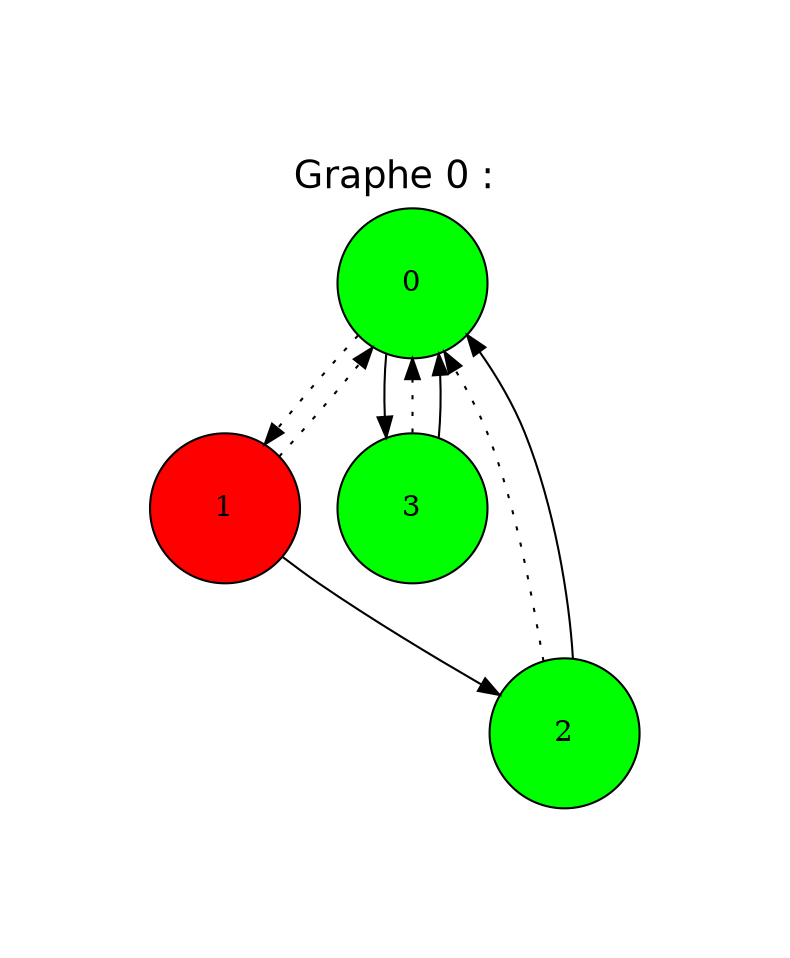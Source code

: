 digraph graph0 {
center=true;
pad=1;
graph [label="Graphe 0 :\n", labelloc=t; labeljust=center, fontname=Helvetica, fontsize=18];
node [color=black, shape="ellipse", style="filled", width=1, height=1, fillcolor=green] 0;
node [color=black, shape="ellipse", style="filled", width=1, height=1, fillcolor=red] 1;
node [color=black, shape="ellipse", style="filled", width=1, height=1, fillcolor=green] 2;
node [color=black, shape="ellipse", style="filled", width=1, height=1, fillcolor=green] 3;
0 -> 1[style=dotted];
0 -> 3;
1 -> 0[style=dotted];
1 -> 2;
2 -> 0[style=dotted];
2 -> 0;
3 -> 0[style=dotted];
3 -> 0;
}
digraph graph1 {
center=true;
pad=1;
graph [label="Graphe 1 :\n", labelloc=t; labeljust=center, fontname=Helvetica, fontsize=18];
node [color=black, shape="ellipse", style="filled", width=1, height=1, fillcolor=red] 0;
node [color=black, shape="ellipse", style="filled", width=1, height=1, fillcolor=green] 1;
node [color=black, shape="ellipse", style="filled", width=1, height=1, fillcolor=green] 2;
node [color=black, shape="ellipse", style="filled", width=1, height=1, fillcolor=red] 3;
0 -> 1;
0 -> 3[style=dotted];
1 -> 0[style=dotted];
1 -> 2;
2 -> 0[style=dotted];
2 -> 0;
3 -> 0[style=dotted];
3 -> 0;
}
digraph graph2 {
center=true;
pad=1;
graph [label="Graphe 2 :\n", labelloc=t; labeljust=center, fontname=Helvetica, fontsize=18];
node [color=black, shape="ellipse", style="filled", width=1, height=1, fillcolor=green] 0;
node [color=black, shape="ellipse", style="filled", width=1, height=1, fillcolor=red] 1;
node [color=black, shape="ellipse", style="filled", width=1, height=1, fillcolor=green] 2;
node [color=black, shape="ellipse", style="filled", width=1, height=1, fillcolor=green] 3;
0 -> 1[style=dotted];
0 -> 2;
1 -> 0[style=dotted];
1 -> 3;
2 -> 0[style=dotted];
2 -> 0;
3 -> 0[style=dotted];
3 -> 0;
}
digraph graph3 {
center=true;
pad=1;
graph [label="Graphe 3 :\n", labelloc=t; labeljust=center, fontname=Helvetica, fontsize=18];
node [color=black, shape="ellipse", style="filled", width=1, height=1, fillcolor=red] 0;
node [color=black, shape="ellipse", style="filled", width=1, height=1, fillcolor=green] 1;
node [color=black, shape="ellipse", style="filled", width=1, height=1, fillcolor=red] 2;
node [color=black, shape="ellipse", style="filled", width=1, height=1, fillcolor=green] 3;
0 -> 1;
0 -> 2[style=dotted];
1 -> 0[style=dotted];
1 -> 3;
2 -> 0[style=dotted];
2 -> 0;
3 -> 0[style=dotted];
3 -> 0;
}
digraph graph4 {
center=true;
pad=1;
graph [label="Graphe 4 :\n", labelloc=t; labeljust=center, fontname=Helvetica, fontsize=18];
node [color=black, shape="ellipse", style="filled", width=1, height=1, fillcolor=green] 0;
node [color=black, shape="ellipse", style="filled", width=1, height=1, fillcolor=red] 1;
node [color=black, shape="ellipse", style="filled", width=1, height=1, fillcolor=green] 2;
node [color=black, shape="ellipse", style="filled", width=1, height=1, fillcolor=green] 3;
1 -> 1[style=dotted];
0 -> 1[style=dotted];
0 -> 3;
1 -> 2;
2 -> 0[style=dotted];
2 -> 0;
3 -> 0[style=dotted];
3 -> 0;
}
digraph graph5 {
center=true;
pad=1;
graph [label="Graphe 5 :\n", labelloc=t; labeljust=center, fontname=Helvetica, fontsize=18];
node [color=black, shape="ellipse", style="filled", width=1, height=1, fillcolor=green] 0;
node [color=black, shape="ellipse", style="filled", width=1, height=1, fillcolor=green] 1;
node [color=black, shape="ellipse", style="filled", width=1, height=1, fillcolor=green] 2;
node [color=black, shape="ellipse", style="filled", width=1, height=1, fillcolor=red] 3;
1 -> 1[style=dotted];
0 -> 1;
0 -> 3[style=dotted];
1 -> 2;
2 -> 0[style=dotted];
2 -> 0;
3 -> 0[style=dotted];
3 -> 0;
}
digraph graph6 {
center=true;
pad=1;
graph [label="Graphe 6 :\n", labelloc=t; labeljust=center, fontname=Helvetica, fontsize=18];
node [color=black, shape="ellipse", style="filled", width=1, height=1, fillcolor=green] 0;
node [color=black, shape="ellipse", style="filled", width=1, height=1, fillcolor=red] 1;
node [color=black, shape="ellipse", style="filled", width=1, height=1, fillcolor=green] 2;
node [color=black, shape="ellipse", style="filled", width=1, height=1, fillcolor=green] 3;
1 -> 1[style=dotted];
0 -> 1[style=dotted];
0 -> 2;
1 -> 3;
2 -> 0[style=dotted];
2 -> 0;
3 -> 0[style=dotted];
3 -> 0;
}
digraph graph7 {
center=true;
pad=1;
graph [label="Graphe 7 :\n", labelloc=t; labeljust=center, fontname=Helvetica, fontsize=18];
node [color=black, shape="ellipse", style="filled", width=1, height=1, fillcolor=green] 0;
node [color=black, shape="ellipse", style="filled", width=1, height=1, fillcolor=green] 1;
node [color=black, shape="ellipse", style="filled", width=1, height=1, fillcolor=red] 2;
node [color=black, shape="ellipse", style="filled", width=1, height=1, fillcolor=green] 3;
1 -> 1[style=dotted];
0 -> 1;
0 -> 2[style=dotted];
1 -> 3;
2 -> 0[style=dotted];
2 -> 0;
3 -> 0[style=dotted];
3 -> 0;
}
digraph graph8 {
center=true;
pad=1;
graph [label="Graphe 8 :\n", labelloc=t; labeljust=center, fontname=Helvetica, fontsize=18];
node [color=black, shape="ellipse", style="filled", width=1, height=1, fillcolor=green] 0;
node [color=black, shape="ellipse", style="filled", width=1, height=1, fillcolor=red] 1;
node [color=black, shape="ellipse", style="filled", width=1, height=1, fillcolor=red] 2;
node [color=black, shape="ellipse", style="filled", width=1, height=1, fillcolor=green] 3;
0 -> 1[style=dotted];
0 -> 3;
1 -> 0;
1 -> 2[style=dotted];
2 -> 0[style=dotted];
2 -> 0;
3 -> 0[style=dotted];
3 -> 0;
}
digraph graph9 {
center=true;
pad=1;
graph [label="Graphe 9 :\n", labelloc=t; labeljust=center, fontname=Helvetica, fontsize=18];
node [color=black, shape="ellipse", style="filled", width=1, height=1, fillcolor=green] 0;
node [color=black, shape="ellipse", style="filled", width=1, height=1, fillcolor=green] 1;
node [color=black, shape="ellipse", style="filled", width=1, height=1, fillcolor=green] 2;
node [color=black, shape="ellipse", style="filled", width=1, height=1, fillcolor=red] 3;
0 -> 1;
0 -> 3[style=dotted];
1 -> 0;
1 -> 2[style=dotted];
2 -> 0[style=dotted];
2 -> 0;
3 -> 0[style=dotted];
3 -> 0;
}
digraph graph10 {
center=true;
pad=1;
graph [label="Graphe 10 :\n", labelloc=t; labeljust=center, fontname=Helvetica, fontsize=18];
node [color=black, shape="ellipse", style="filled", width=1, height=1, fillcolor=red] 0;
node [color=black, shape="ellipse", style="filled", width=1, height=1, fillcolor=green] 1;
node [color=black, shape="ellipse", style="filled", width=1, height=1, fillcolor=green] 2;
node [color=black, shape="ellipse", style="filled", width=1, height=1, fillcolor=green] 3;
0 -> 0[style=dotted];
0 -> 1;
1 -> 2[style=dotted];
1 -> 3;
2 -> 0[style=dotted];
2 -> 0;
3 -> 0[style=dotted];
3 -> 0;
}
digraph graph11 {
center=true;
pad=1;
graph [label="Graphe 11 :\n", labelloc=t; labeljust=center, fontname=Helvetica, fontsize=18];
node [color=black, shape="ellipse", style="filled", width=1, height=1, fillcolor=green] 0;
node [color=black, shape="ellipse", style="filled", width=1, height=1, fillcolor=red] 1;
node [color=black, shape="ellipse", style="filled", width=1, height=1, fillcolor=red] 2;
node [color=black, shape="ellipse", style="filled", width=1, height=1, fillcolor=green] 3;
0 -> 1[style=dotted];
0 -> 3;
1 -> 2[style=dotted];
1 -> 3;
2 -> 0[style=dotted];
2 -> 0;
3 -> 0[style=dotted];
3 -> 0;
}
digraph graph12 {
center=true;
pad=1;
graph [label="Graphe 12 :\n", labelloc=t; labeljust=center, fontname=Helvetica, fontsize=18];
node [color=black, shape="ellipse", style="filled", width=1, height=1, fillcolor=green] 0;
node [color=black, shape="ellipse", style="filled", width=1, height=1, fillcolor=red] 1;
node [color=black, shape="ellipse", style="filled", width=1, height=1, fillcolor=green] 2;
node [color=black, shape="ellipse", style="filled", width=1, height=1, fillcolor=red] 3;
0 -> 1[style=dotted];
0 -> 2;
1 -> 0;
1 -> 3[style=dotted];
2 -> 0[style=dotted];
2 -> 0;
3 -> 0[style=dotted];
3 -> 0;
}
digraph graph13 {
center=true;
pad=1;
graph [label="Graphe 13 :\n", labelloc=t; labeljust=center, fontname=Helvetica, fontsize=18];
node [color=black, shape="ellipse", style="filled", width=1, height=1, fillcolor=green] 0;
node [color=black, shape="ellipse", style="filled", width=1, height=1, fillcolor=green] 1;
node [color=black, shape="ellipse", style="filled", width=1, height=1, fillcolor=red] 2;
node [color=black, shape="ellipse", style="filled", width=1, height=1, fillcolor=green] 3;
0 -> 1;
0 -> 2[style=dotted];
1 -> 0;
1 -> 3[style=dotted];
2 -> 0[style=dotted];
2 -> 0;
3 -> 0[style=dotted];
3 -> 0;
}
digraph graph14 {
center=true;
pad=1;
graph [label="Graphe 14 :\n", labelloc=t; labeljust=center, fontname=Helvetica, fontsize=18];
node [color=black, shape="ellipse", style="filled", width=1, height=1, fillcolor=red] 0;
node [color=black, shape="ellipse", style="filled", width=1, height=1, fillcolor=green] 1;
node [color=black, shape="ellipse", style="filled", width=1, height=1, fillcolor=green] 2;
node [color=black, shape="ellipse", style="filled", width=1, height=1, fillcolor=green] 3;
0 -> 0[style=dotted];
0 -> 1;
1 -> 2;
1 -> 3[style=dotted];
2 -> 0[style=dotted];
2 -> 0;
3 -> 0[style=dotted];
3 -> 0;
}
digraph graph15 {
center=true;
pad=1;
graph [label="Graphe 15 :\n", labelloc=t; labeljust=center, fontname=Helvetica, fontsize=18];
node [color=black, shape="ellipse", style="filled", width=1, height=1, fillcolor=green] 0;
node [color=black, shape="ellipse", style="filled", width=1, height=1, fillcolor=red] 1;
node [color=black, shape="ellipse", style="filled", width=1, height=1, fillcolor=green] 2;
node [color=black, shape="ellipse", style="filled", width=1, height=1, fillcolor=green] 3;
0 -> 1[style=dotted];
0 -> 3;
1 -> 2;
1 -> 3[style=dotted];
2 -> 0[style=dotted];
2 -> 0;
3 -> 0[style=dotted];
3 -> 0;
}
digraph graph16 {
center=true;
pad=1;
graph [label="Graphe 16 :\n", labelloc=t; labeljust=center, fontname=Helvetica, fontsize=18];
node [color=black, shape="ellipse", style="filled", width=1, height=1, fillcolor=green] 0;
node [color=black, shape="ellipse", style="filled", width=1, height=1, fillcolor=green] 1;
node [color=black, shape="ellipse", style="filled", width=1, height=1, fillcolor=red] 2;
node [color=black, shape="ellipse", style="filled", width=1, height=1, fillcolor=green] 3;
0 -> 2[style=dotted];
0 -> 3;
1 -> 0[style=dotted];
1 -> 0;
2 -> 0[style=dotted];
2 -> 1;
3 -> 0[style=dotted];
3 -> 0;
}
digraph graph17 {
center=true;
pad=1;
graph [label="Graphe 17 :\n", labelloc=t; labeljust=center, fontname=Helvetica, fontsize=18];
node [color=black, shape="ellipse", style="filled", width=1, height=1, fillcolor=red] 0;
node [color=black, shape="ellipse", style="filled", width=1, height=1, fillcolor=green] 1;
node [color=black, shape="ellipse", style="filled", width=1, height=1, fillcolor=green] 2;
node [color=black, shape="ellipse", style="filled", width=1, height=1, fillcolor=red] 3;
0 -> 2;
0 -> 3[style=dotted];
1 -> 0[style=dotted];
1 -> 0;
2 -> 0[style=dotted];
2 -> 1;
3 -> 0[style=dotted];
3 -> 0;
}
digraph graph18 {
center=true;
pad=1;
graph [label="Graphe 18 :\n", labelloc=t; labeljust=center, fontname=Helvetica, fontsize=18];
node [color=black, shape="ellipse", style="filled", width=1, height=1, fillcolor=red] 0;
node [color=black, shape="ellipse", style="filled", width=1, height=1, fillcolor=green] 1;
node [color=black, shape="ellipse", style="filled", width=1, height=1, fillcolor=green] 2;
node [color=black, shape="ellipse", style="filled", width=1, height=1, fillcolor=green] 3;
0 -> 0[style=dotted];
0 -> 2;
1 -> 0[style=dotted];
1 -> 3;
2 -> 0[style=dotted];
2 -> 1;
3 -> 0[style=dotted];
3 -> 0;
}
digraph graph19 {
center=true;
pad=1;
graph [label="Graphe 19 :\n", labelloc=t; labeljust=center, fontname=Helvetica, fontsize=18];
node [color=black, shape="ellipse", style="filled", width=1, height=1, fillcolor=green] 0;
node [color=black, shape="ellipse", style="filled", width=1, height=1, fillcolor=green] 1;
node [color=black, shape="ellipse", style="filled", width=1, height=1, fillcolor=red] 2;
node [color=black, shape="ellipse", style="filled", width=1, height=1, fillcolor=green] 3;
0 -> 2[style=dotted];
0 -> 3;
1 -> 0[style=dotted];
1 -> 3;
2 -> 0[style=dotted];
2 -> 1;
3 -> 0[style=dotted];
3 -> 0;
}
digraph graph20 {
center=true;
pad=1;
graph [label="Graphe 20 :\n", labelloc=t; labeljust=center, fontname=Helvetica, fontsize=18];
node [color=black, shape="ellipse", style="filled", width=1, height=1, fillcolor=green] 0;
node [color=black, shape="ellipse", style="filled", width=1, height=1, fillcolor=red] 1;
node [color=black, shape="ellipse", style="filled", width=1, height=1, fillcolor=red] 2;
node [color=black, shape="ellipse", style="filled", width=1, height=1, fillcolor=green] 3;
1 -> 1[style=dotted];
0 -> 2[style=dotted];
0 -> 3;
1 -> 0;
2 -> 0[style=dotted];
2 -> 1;
3 -> 0[style=dotted];
3 -> 0;
}
digraph graph21 {
center=true;
pad=1;
graph [label="Graphe 21 :\n", labelloc=t; labeljust=center, fontname=Helvetica, fontsize=18];
node [color=black, shape="ellipse", style="filled", width=1, height=1, fillcolor=red] 0;
node [color=black, shape="ellipse", style="filled", width=1, height=1, fillcolor=green] 1;
node [color=black, shape="ellipse", style="filled", width=1, height=1, fillcolor=green] 2;
node [color=black, shape="ellipse", style="filled", width=1, height=1, fillcolor=red] 3;
1 -> 1[style=dotted];
0 -> 2;
0 -> 3[style=dotted];
1 -> 0;
2 -> 0[style=dotted];
2 -> 1;
3 -> 0[style=dotted];
3 -> 0;
}
digraph graph22 {
center=true;
pad=1;
graph [label="Graphe 22 :\n", labelloc=t; labeljust=center, fontname=Helvetica, fontsize=18];
node [color=black, shape="ellipse", style="filled", width=1, height=1, fillcolor=red] 0;
node [color=black, shape="ellipse", style="filled", width=1, height=1, fillcolor=green] 1;
node [color=black, shape="ellipse", style="filled", width=1, height=1, fillcolor=green] 2;
node [color=black, shape="ellipse", style="filled", width=1, height=1, fillcolor=green] 3;
0 -> 0[style=dotted];
0 -> 2;
1 -> 0;
1 -> 3[style=dotted];
2 -> 0[style=dotted];
2 -> 1;
3 -> 0[style=dotted];
3 -> 0;
}
digraph graph23 {
center=true;
pad=1;
graph [label="Graphe 23 :\n", labelloc=t; labeljust=center, fontname=Helvetica, fontsize=18];
node [color=black, shape="ellipse", style="filled", width=1, height=1, fillcolor=green] 0;
node [color=black, shape="ellipse", style="filled", width=1, height=1, fillcolor=green] 1;
node [color=black, shape="ellipse", style="filled", width=1, height=1, fillcolor=red] 2;
node [color=black, shape="ellipse", style="filled", width=1, height=1, fillcolor=green] 3;
0 -> 2[style=dotted];
0 -> 3;
1 -> 0;
1 -> 3[style=dotted];
2 -> 0[style=dotted];
2 -> 1;
3 -> 0[style=dotted];
3 -> 0;
}
digraph graph24 {
center=true;
pad=1;
graph [label="Graphe 24 :\n", labelloc=t; labeljust=center, fontname=Helvetica, fontsize=18];
node [color=black, shape="ellipse", style="filled", width=1, height=1, fillcolor=red] 0;
node [color=black, shape="ellipse", style="filled", width=1, height=1, fillcolor=red] 1;
node [color=black, shape="ellipse", style="filled", width=1, height=1, fillcolor=green] 2;
node [color=black, shape="ellipse", style="filled", width=1, height=1, fillcolor=green] 3;
0 -> 1[style=dotted];
0 -> 2;
1 -> 0[style=dotted];
1 -> 0;
2 -> 0[style=dotted];
2 -> 3;
3 -> 0[style=dotted];
3 -> 0;
}
digraph graph25 {
center=true;
pad=1;
graph [label="Graphe 25 :\n", labelloc=t; labeljust=center, fontname=Helvetica, fontsize=18];
node [color=black, shape="ellipse", style="filled", width=1, height=1, fillcolor=green] 0;
node [color=black, shape="ellipse", style="filled", width=1, height=1, fillcolor=green] 1;
node [color=black, shape="ellipse", style="filled", width=1, height=1, fillcolor=red] 2;
node [color=black, shape="ellipse", style="filled", width=1, height=1, fillcolor=green] 3;
0 -> 1;
0 -> 2[style=dotted];
1 -> 0[style=dotted];
1 -> 0;
2 -> 0[style=dotted];
2 -> 3;
3 -> 0[style=dotted];
3 -> 0;
}
digraph graph26 {
center=true;
pad=1;
graph [label="Graphe 26 :\n", labelloc=t; labeljust=center, fontname=Helvetica, fontsize=18];
node [color=black, shape="ellipse", style="filled", width=1, height=1, fillcolor=red] 0;
node [color=black, shape="ellipse", style="filled", width=1, height=1, fillcolor=green] 1;
node [color=black, shape="ellipse", style="filled", width=1, height=1, fillcolor=green] 2;
node [color=black, shape="ellipse", style="filled", width=1, height=1, fillcolor=green] 3;
0 -> 0[style=dotted];
0 -> 1;
1 -> 0[style=dotted];
1 -> 2;
2 -> 0[style=dotted];
2 -> 3;
3 -> 0[style=dotted];
3 -> 0;
}
digraph graph27 {
center=true;
pad=1;
graph [label="Graphe 27 :\n", labelloc=t; labeljust=center, fontname=Helvetica, fontsize=18];
node [color=black, shape="ellipse", style="filled", width=1, height=1, fillcolor=green] 0;
node [color=black, shape="ellipse", style="filled", width=1, height=1, fillcolor=red] 1;
node [color=black, shape="ellipse", style="filled", width=1, height=1, fillcolor=green] 2;
node [color=black, shape="ellipse", style="filled", width=1, height=1, fillcolor=green] 3;
0 -> 1[style=dotted];
0 -> 3;
1 -> 0[style=dotted];
1 -> 2;
2 -> 0[style=dotted];
2 -> 3;
3 -> 0[style=dotted];
3 -> 0;
}
digraph graph28 {
center=true;
pad=1;
graph [label="Graphe 28 :\n", labelloc=t; labeljust=center, fontname=Helvetica, fontsize=18];
node [color=black, shape="ellipse", style="filled", width=1, height=1, fillcolor=green] 0;
node [color=black, shape="ellipse", style="filled", width=1, height=1, fillcolor=red] 1;
node [color=black, shape="ellipse", style="filled", width=1, height=1, fillcolor=green] 2;
node [color=black, shape="ellipse", style="filled", width=1, height=1, fillcolor=green] 3;
1 -> 1[style=dotted];
0 -> 1[style=dotted];
0 -> 2;
1 -> 0;
2 -> 0[style=dotted];
2 -> 3;
3 -> 0[style=dotted];
3 -> 0;
}
digraph graph29 {
center=true;
pad=1;
graph [label="Graphe 29 :\n", labelloc=t; labeljust=center, fontname=Helvetica, fontsize=18];
node [color=black, shape="ellipse", style="filled", width=1, height=1, fillcolor=green] 0;
node [color=black, shape="ellipse", style="filled", width=1, height=1, fillcolor=green] 1;
node [color=black, shape="ellipse", style="filled", width=1, height=1, fillcolor=red] 2;
node [color=black, shape="ellipse", style="filled", width=1, height=1, fillcolor=green] 3;
1 -> 1[style=dotted];
0 -> 1;
0 -> 2[style=dotted];
1 -> 0;
2 -> 0[style=dotted];
2 -> 3;
3 -> 0[style=dotted];
3 -> 0;
}
digraph graph30 {
center=true;
pad=1;
graph [label="Graphe 30 :\n", labelloc=t; labeljust=center, fontname=Helvetica, fontsize=18];
node [color=black, shape="ellipse", style="filled", width=1, height=1, fillcolor=red] 0;
node [color=black, shape="ellipse", style="filled", width=1, height=1, fillcolor=red] 1;
node [color=black, shape="ellipse", style="filled", width=1, height=1, fillcolor=green] 2;
node [color=black, shape="ellipse", style="filled", width=1, height=1, fillcolor=green] 3;
0 -> 0[style=dotted];
1 -> 1[style=dotted];
0 -> 1;
1 -> 2;
2 -> 0[style=dotted];
2 -> 3;
3 -> 0[style=dotted];
3 -> 0;
}
digraph graph31 {
center=true;
pad=1;
graph [label="Graphe 31 :\n", labelloc=t; labeljust=center, fontname=Helvetica, fontsize=18];
node [color=black, shape="ellipse", style="filled", width=1, height=1, fillcolor=red] 0;
node [color=black, shape="ellipse", style="filled", width=1, height=1, fillcolor=green] 1;
node [color=black, shape="ellipse", style="filled", width=1, height=1, fillcolor=green] 2;
node [color=black, shape="ellipse", style="filled", width=1, height=1, fillcolor=green] 3;
0 -> 0[style=dotted];
0 -> 1;
1 -> 0;
1 -> 2[style=dotted];
2 -> 0[style=dotted];
2 -> 3;
3 -> 0[style=dotted];
3 -> 0;
}
digraph graph32 {
center=true;
pad=1;
graph [label="Graphe 32 :\n", labelloc=t; labeljust=center, fontname=Helvetica, fontsize=18];
node [color=black, shape="ellipse", style="filled", width=1, height=1, fillcolor=green] 0;
node [color=black, shape="ellipse", style="filled", width=1, height=1, fillcolor=red] 1;
node [color=black, shape="ellipse", style="filled", width=1, height=1, fillcolor=red] 2;
node [color=black, shape="ellipse", style="filled", width=1, height=1, fillcolor=green] 3;
0 -> 1[style=dotted];
0 -> 3;
1 -> 0;
1 -> 2[style=dotted];
2 -> 0[style=dotted];
2 -> 3;
3 -> 0[style=dotted];
3 -> 0;
}
digraph graph33 {
center=true;
pad=1;
graph [label="Graphe 33 :\n", labelloc=t; labeljust=center, fontname=Helvetica, fontsize=18];
node [color=black, shape="ellipse", style="filled", width=1, height=1, fillcolor=green] 0;
node [color=black, shape="ellipse", style="filled", width=1, height=1, fillcolor=red] 1;
node [color=black, shape="ellipse", style="filled", width=1, height=1, fillcolor=red] 2;
node [color=black, shape="ellipse", style="filled", width=1, height=1, fillcolor=green] 3;
0 -> 2[style=dotted];
0 -> 3;
1 -> 0[style=dotted];
1 -> 0;
2 -> 0;
2 -> 1[style=dotted];
3 -> 0[style=dotted];
3 -> 0;
}
digraph graph34 {
center=true;
pad=1;
graph [label="Graphe 34 :\n", labelloc=t; labeljust=center, fontname=Helvetica, fontsize=18];
node [color=black, shape="ellipse", style="filled", width=1, height=1, fillcolor=green] 0;
node [color=black, shape="ellipse", style="filled", width=1, height=1, fillcolor=green] 1;
node [color=black, shape="ellipse", style="filled", width=1, height=1, fillcolor=green] 2;
node [color=black, shape="ellipse", style="filled", width=1, height=1, fillcolor=red] 3;
0 -> 2;
0 -> 3[style=dotted];
1 -> 0[style=dotted];
1 -> 0;
2 -> 0;
2 -> 1[style=dotted];
3 -> 0[style=dotted];
3 -> 0;
}
digraph graph35 {
center=true;
pad=1;
graph [label="Graphe 35 :\n", labelloc=t; labeljust=center, fontname=Helvetica, fontsize=18];
node [color=black, shape="ellipse", style="filled", width=1, height=1, fillcolor=red] 0;
node [color=black, shape="ellipse", style="filled", width=1, height=1, fillcolor=green] 1;
node [color=black, shape="ellipse", style="filled", width=1, height=1, fillcolor=green] 2;
node [color=black, shape="ellipse", style="filled", width=1, height=1, fillcolor=green] 3;
0 -> 0[style=dotted];
0 -> 2;
1 -> 0[style=dotted];
1 -> 3;
2 -> 0;
2 -> 1[style=dotted];
3 -> 0[style=dotted];
3 -> 0;
}
digraph graph36 {
center=true;
pad=1;
graph [label="Graphe 36 :\n", labelloc=t; labeljust=center, fontname=Helvetica, fontsize=18];
node [color=black, shape="ellipse", style="filled", width=1, height=1, fillcolor=green] 0;
node [color=black, shape="ellipse", style="filled", width=1, height=1, fillcolor=red] 1;
node [color=black, shape="ellipse", style="filled", width=1, height=1, fillcolor=red] 2;
node [color=black, shape="ellipse", style="filled", width=1, height=1, fillcolor=green] 3;
0 -> 2[style=dotted];
0 -> 3;
1 -> 0[style=dotted];
1 -> 3;
2 -> 0;
2 -> 1[style=dotted];
3 -> 0[style=dotted];
3 -> 0;
}
digraph graph37 {
center=true;
pad=1;
graph [label="Graphe 37 :\n", labelloc=t; labeljust=center, fontname=Helvetica, fontsize=18];
node [color=black, shape="ellipse", style="filled", width=1, height=1, fillcolor=green] 0;
node [color=black, shape="ellipse", style="filled", width=1, height=1, fillcolor=red] 1;
node [color=black, shape="ellipse", style="filled", width=1, height=1, fillcolor=green] 2;
node [color=black, shape="ellipse", style="filled", width=1, height=1, fillcolor=green] 3;
1 -> 1[style=dotted];
0 -> 2[style=dotted];
0 -> 3;
1 -> 0;
2 -> 0;
2 -> 1[style=dotted];
3 -> 0[style=dotted];
3 -> 0;
}
digraph graph38 {
center=true;
pad=1;
graph [label="Graphe 38 :\n", labelloc=t; labeljust=center, fontname=Helvetica, fontsize=18];
node [color=black, shape="ellipse", style="filled", width=1, height=1, fillcolor=green] 0;
node [color=black, shape="ellipse", style="filled", width=1, height=1, fillcolor=red] 1;
node [color=black, shape="ellipse", style="filled", width=1, height=1, fillcolor=green] 2;
node [color=black, shape="ellipse", style="filled", width=1, height=1, fillcolor=red] 3;
1 -> 1[style=dotted];
0 -> 2;
0 -> 3[style=dotted];
1 -> 0;
2 -> 0;
2 -> 1[style=dotted];
3 -> 0[style=dotted];
3 -> 0;
}
digraph graph39 {
center=true;
pad=1;
graph [label="Graphe 39 :\n", labelloc=t; labeljust=center, fontname=Helvetica, fontsize=18];
node [color=black, shape="ellipse", style="filled", width=1, height=1, fillcolor=green] 0;
node [color=black, shape="ellipse", style="filled", width=1, height=1, fillcolor=red] 1;
node [color=black, shape="ellipse", style="filled", width=1, height=1, fillcolor=green] 2;
node [color=black, shape="ellipse", style="filled", width=1, height=1, fillcolor=green] 3;
1 -> 1[style=dotted];
0 -> 1[style=dotted];
0 -> 3;
1 -> 2;
2 -> 0;
2 -> 1[style=dotted];
3 -> 0[style=dotted];
3 -> 0;
}
digraph graph40 {
center=true;
pad=1;
graph [label="Graphe 40 :\n", labelloc=t; labeljust=center, fontname=Helvetica, fontsize=18];
node [color=black, shape="ellipse", style="filled", width=1, height=1, fillcolor=green] 0;
node [color=black, shape="ellipse", style="filled", width=1, height=1, fillcolor=red] 1;
node [color=black, shape="ellipse", style="filled", width=1, height=1, fillcolor=green] 2;
node [color=black, shape="ellipse", style="filled", width=1, height=1, fillcolor=green] 3;
1 -> 1[style=dotted];
0 -> 1;
0 -> 3[style=dotted];
1 -> 2;
2 -> 0;
2 -> 1[style=dotted];
3 -> 0[style=dotted];
3 -> 0;
}
digraph graph41 {
center=true;
pad=1;
graph [label="Graphe 41 :\n", labelloc=t; labeljust=center, fontname=Helvetica, fontsize=18];
node [color=black, shape="ellipse", style="filled", width=1, height=1, fillcolor=green] 0;
node [color=black, shape="ellipse", style="filled", width=1, height=1, fillcolor=red] 1;
node [color=black, shape="ellipse", style="filled", width=1, height=1, fillcolor=green] 2;
node [color=black, shape="ellipse", style="filled", width=1, height=1, fillcolor=green] 3;
0 -> 0[style=dotted];
1 -> 1[style=dotted];
0 -> 2;
1 -> 3;
2 -> 0;
2 -> 1[style=dotted];
3 -> 0[style=dotted];
3 -> 0;
}
digraph graph42 {
center=true;
pad=1;
graph [label="Graphe 42 :\n", labelloc=t; labeljust=center, fontname=Helvetica, fontsize=18];
node [color=black, shape="ellipse", style="filled", width=1, height=1, fillcolor=green] 0;
node [color=black, shape="ellipse", style="filled", width=1, height=1, fillcolor=red] 1;
node [color=black, shape="ellipse", style="filled", width=1, height=1, fillcolor=red] 2;
node [color=black, shape="ellipse", style="filled", width=1, height=1, fillcolor=green] 3;
0 -> 1[style=dotted];
0 -> 3;
1 -> 0;
1 -> 2[style=dotted];
2 -> 0;
2 -> 1[style=dotted];
3 -> 0[style=dotted];
3 -> 0;
}
digraph graph43 {
center=true;
pad=1;
graph [label="Graphe 43 :\n", labelloc=t; labeljust=center, fontname=Helvetica, fontsize=18];
node [color=black, shape="ellipse", style="filled", width=1, height=1, fillcolor=green] 0;
node [color=black, shape="ellipse", style="filled", width=1, height=1, fillcolor=green] 1;
node [color=black, shape="ellipse", style="filled", width=1, height=1, fillcolor=red] 2;
node [color=black, shape="ellipse", style="filled", width=1, height=1, fillcolor=red] 3;
0 -> 1;
0 -> 3[style=dotted];
1 -> 0;
1 -> 2[style=dotted];
2 -> 0;
2 -> 1[style=dotted];
3 -> 0[style=dotted];
3 -> 0;
}
digraph graph44 {
center=true;
pad=1;
graph [label="Graphe 44 :\n", labelloc=t; labeljust=center, fontname=Helvetica, fontsize=18];
node [color=black, shape="ellipse", style="filled", width=1, height=1, fillcolor=red] 0;
node [color=black, shape="ellipse", style="filled", width=1, height=1, fillcolor=green] 1;
node [color=black, shape="ellipse", style="filled", width=1, height=1, fillcolor=red] 2;
node [color=black, shape="ellipse", style="filled", width=1, height=1, fillcolor=green] 3;
0 -> 0[style=dotted];
0 -> 1;
1 -> 2[style=dotted];
1 -> 3;
2 -> 0;
2 -> 1[style=dotted];
3 -> 0[style=dotted];
3 -> 0;
}
digraph graph45 {
center=true;
pad=1;
graph [label="Graphe 45 :\n", labelloc=t; labeljust=center, fontname=Helvetica, fontsize=18];
node [color=black, shape="ellipse", style="filled", width=1, height=1, fillcolor=red] 0;
node [color=black, shape="ellipse", style="filled", width=1, height=1, fillcolor=green] 1;
node [color=black, shape="ellipse", style="filled", width=1, height=1, fillcolor=green] 2;
node [color=black, shape="ellipse", style="filled", width=1, height=1, fillcolor=green] 3;
0 -> 0[style=dotted];
0 -> 2;
1 -> 0;
1 -> 3[style=dotted];
2 -> 0;
2 -> 1[style=dotted];
3 -> 0[style=dotted];
3 -> 0;
}
digraph graph46 {
center=true;
pad=1;
graph [label="Graphe 46 :\n", labelloc=t; labeljust=center, fontname=Helvetica, fontsize=18];
node [color=black, shape="ellipse", style="filled", width=1, height=1, fillcolor=green] 0;
node [color=black, shape="ellipse", style="filled", width=1, height=1, fillcolor=red] 1;
node [color=black, shape="ellipse", style="filled", width=1, height=1, fillcolor=red] 2;
node [color=black, shape="ellipse", style="filled", width=1, height=1, fillcolor=green] 3;
0 -> 2[style=dotted];
0 -> 3;
1 -> 0;
1 -> 3[style=dotted];
2 -> 0;
2 -> 1[style=dotted];
3 -> 0[style=dotted];
3 -> 0;
}
digraph graph47 {
center=true;
pad=1;
graph [label="Graphe 47 :\n", labelloc=t; labeljust=center, fontname=Helvetica, fontsize=18];
node [color=black, shape="ellipse", style="filled", width=1, height=1, fillcolor=green] 0;
node [color=black, shape="ellipse", style="filled", width=1, height=1, fillcolor=red] 1;
node [color=black, shape="ellipse", style="filled", width=1, height=1, fillcolor=red] 2;
node [color=black, shape="ellipse", style="filled", width=1, height=1, fillcolor=green] 3;
0 -> 1[style=dotted];
0 -> 3;
1 -> 0;
1 -> 2[style=dotted];
2 -> 1[style=dotted];
2 -> 1;
3 -> 0[style=dotted];
3 -> 0;
}
digraph graph48 {
center=true;
pad=1;
graph [label="Graphe 48 :\n", labelloc=t; labeljust=center, fontname=Helvetica, fontsize=18];
node [color=black, shape="ellipse", style="filled", width=1, height=1, fillcolor=green] 0;
node [color=black, shape="ellipse", style="filled", width=1, height=1, fillcolor=green] 1;
node [color=black, shape="ellipse", style="filled", width=1, height=1, fillcolor=red] 2;
node [color=black, shape="ellipse", style="filled", width=1, height=1, fillcolor=red] 3;
0 -> 1;
0 -> 3[style=dotted];
1 -> 0;
1 -> 2[style=dotted];
2 -> 1[style=dotted];
2 -> 1;
3 -> 0[style=dotted];
3 -> 0;
}
digraph graph49 {
center=true;
pad=1;
graph [label="Graphe 49 :\n", labelloc=t; labeljust=center, fontname=Helvetica, fontsize=18];
node [color=black, shape="ellipse", style="filled", width=1, height=1, fillcolor=green] 0;
node [color=black, shape="ellipse", style="filled", width=1, height=1, fillcolor=green] 1;
node [color=black, shape="ellipse", style="filled", width=1, height=1, fillcolor=red] 2;
node [color=black, shape="ellipse", style="filled", width=1, height=1, fillcolor=green] 3;
0 -> 0[style=dotted];
0 -> 1;
1 -> 2[style=dotted];
1 -> 3;
2 -> 1[style=dotted];
2 -> 1;
3 -> 0[style=dotted];
3 -> 0;
}
digraph graph50 {
center=true;
pad=1;
graph [label="Graphe 50 :\n", labelloc=t; labeljust=center, fontname=Helvetica, fontsize=18];
node [color=black, shape="ellipse", style="filled", width=1, height=1, fillcolor=red] 0;
node [color=black, shape="ellipse", style="filled", width=1, height=1, fillcolor=green] 1;
node [color=black, shape="ellipse", style="filled", width=1, height=1, fillcolor=green] 2;
node [color=black, shape="ellipse", style="filled", width=1, height=1, fillcolor=green] 3;
0 -> 0[style=dotted];
0 -> 2;
1 -> 0[style=dotted];
1 -> 0;
2 -> 1[style=dotted];
2 -> 3;
3 -> 0[style=dotted];
3 -> 0;
}
digraph graph51 {
center=true;
pad=1;
graph [label="Graphe 51 :\n", labelloc=t; labeljust=center, fontname=Helvetica, fontsize=18];
node [color=black, shape="ellipse", style="filled", width=1, height=1, fillcolor=green] 0;
node [color=black, shape="ellipse", style="filled", width=1, height=1, fillcolor=red] 1;
node [color=black, shape="ellipse", style="filled", width=1, height=1, fillcolor=red] 2;
node [color=black, shape="ellipse", style="filled", width=1, height=1, fillcolor=green] 3;
0 -> 2[style=dotted];
0 -> 3;
1 -> 0[style=dotted];
1 -> 0;
2 -> 1[style=dotted];
2 -> 3;
3 -> 0[style=dotted];
3 -> 0;
}
digraph graph52 {
center=true;
pad=1;
graph [label="Graphe 52 :\n", labelloc=t; labeljust=center, fontname=Helvetica, fontsize=18];
node [color=black, shape="ellipse", style="filled", width=1, height=1, fillcolor=red] 0;
node [color=black, shape="ellipse", style="filled", width=1, height=1, fillcolor=red] 1;
node [color=black, shape="ellipse", style="filled", width=1, height=1, fillcolor=green] 2;
node [color=black, shape="ellipse", style="filled", width=1, height=1, fillcolor=green] 3;
0 -> 0[style=dotted];
1 -> 1[style=dotted];
0 -> 2;
1 -> 0;
2 -> 1[style=dotted];
2 -> 3;
3 -> 0[style=dotted];
3 -> 0;
}
digraph graph53 {
center=true;
pad=1;
graph [label="Graphe 53 :\n", labelloc=t; labeljust=center, fontname=Helvetica, fontsize=18];
node [color=black, shape="ellipse", style="filled", width=1, height=1, fillcolor=green] 0;
node [color=black, shape="ellipse", style="filled", width=1, height=1, fillcolor=red] 1;
node [color=black, shape="ellipse", style="filled", width=1, height=1, fillcolor=green] 2;
node [color=black, shape="ellipse", style="filled", width=1, height=1, fillcolor=green] 3;
0 -> 0[style=dotted];
1 -> 1[style=dotted];
0 -> 1;
1 -> 2;
2 -> 1[style=dotted];
2 -> 3;
3 -> 0[style=dotted];
3 -> 0;
}
digraph graph54 {
center=true;
pad=1;
graph [label="Graphe 54 :\n", labelloc=t; labeljust=center, fontname=Helvetica, fontsize=18];
node [color=black, shape="ellipse", style="filled", width=1, height=1, fillcolor=green] 0;
node [color=black, shape="ellipse", style="filled", width=1, height=1, fillcolor=green] 1;
node [color=black, shape="ellipse", style="filled", width=1, height=1, fillcolor=red] 2;
node [color=black, shape="ellipse", style="filled", width=1, height=1, fillcolor=green] 3;
0 -> 0[style=dotted];
0 -> 1;
1 -> 0;
1 -> 2[style=dotted];
2 -> 1[style=dotted];
2 -> 3;
3 -> 0[style=dotted];
3 -> 0;
}
digraph graph55 {
center=true;
pad=1;
graph [label="Graphe 55 :\n", labelloc=t; labeljust=center, fontname=Helvetica, fontsize=18];
node [color=black, shape="ellipse", style="filled", width=1, height=1, fillcolor=green] 0;
node [color=black, shape="ellipse", style="filled", width=1, height=1, fillcolor=red] 1;
node [color=black, shape="ellipse", style="filled", width=1, height=1, fillcolor=red] 2;
node [color=black, shape="ellipse", style="filled", width=1, height=1, fillcolor=green] 3;
2 -> 2[style=dotted];
0 -> 1[style=dotted];
0 -> 3;
1 -> 0[style=dotted];
1 -> 2;
2 -> 0;
3 -> 0[style=dotted];
3 -> 0;
}
digraph graph56 {
center=true;
pad=1;
graph [label="Graphe 56 :\n", labelloc=t; labeljust=center, fontname=Helvetica, fontsize=18];
node [color=black, shape="ellipse", style="filled", width=1, height=1, fillcolor=red] 0;
node [color=black, shape="ellipse", style="filled", width=1, height=1, fillcolor=green] 1;
node [color=black, shape="ellipse", style="filled", width=1, height=1, fillcolor=green] 2;
node [color=black, shape="ellipse", style="filled", width=1, height=1, fillcolor=red] 3;
2 -> 2[style=dotted];
0 -> 1;
0 -> 3[style=dotted];
1 -> 0[style=dotted];
1 -> 2;
2 -> 0;
3 -> 0[style=dotted];
3 -> 0;
}
digraph graph57 {
center=true;
pad=1;
graph [label="Graphe 57 :\n", labelloc=t; labeljust=center, fontname=Helvetica, fontsize=18];
node [color=black, shape="ellipse", style="filled", width=1, height=1, fillcolor=green] 0;
node [color=black, shape="ellipse", style="filled", width=1, height=1, fillcolor=red] 1;
node [color=black, shape="ellipse", style="filled", width=1, height=1, fillcolor=green] 2;
node [color=black, shape="ellipse", style="filled", width=1, height=1, fillcolor=green] 3;
2 -> 2[style=dotted];
0 -> 1[style=dotted];
0 -> 2;
1 -> 0[style=dotted];
1 -> 3;
2 -> 0;
3 -> 0[style=dotted];
3 -> 0;
}
digraph graph58 {
center=true;
pad=1;
graph [label="Graphe 58 :\n", labelloc=t; labeljust=center, fontname=Helvetica, fontsize=18];
node [color=black, shape="ellipse", style="filled", width=1, height=1, fillcolor=green] 0;
node [color=black, shape="ellipse", style="filled", width=1, height=1, fillcolor=green] 1;
node [color=black, shape="ellipse", style="filled", width=1, height=1, fillcolor=red] 2;
node [color=black, shape="ellipse", style="filled", width=1, height=1, fillcolor=green] 3;
2 -> 2[style=dotted];
0 -> 1;
0 -> 2[style=dotted];
1 -> 0[style=dotted];
1 -> 3;
2 -> 0;
3 -> 0[style=dotted];
3 -> 0;
}
digraph graph59 {
center=true;
pad=1;
graph [label="Graphe 59 :\n", labelloc=t; labeljust=center, fontname=Helvetica, fontsize=18];
node [color=black, shape="ellipse", style="filled", width=1, height=1, fillcolor=green] 0;
node [color=black, shape="ellipse", style="filled", width=1, height=1, fillcolor=red] 1;
node [color=black, shape="ellipse", style="filled", width=1, height=1, fillcolor=green] 2;
node [color=black, shape="ellipse", style="filled", width=1, height=1, fillcolor=red] 3;
2 -> 2[style=dotted];
0 -> 1[style=dotted];
0 -> 2;
1 -> 0;
1 -> 3[style=dotted];
2 -> 0;
3 -> 0[style=dotted];
3 -> 0;
}
digraph graph60 {
center=true;
pad=1;
graph [label="Graphe 60 :\n", labelloc=t; labeljust=center, fontname=Helvetica, fontsize=18];
node [color=black, shape="ellipse", style="filled", width=1, height=1, fillcolor=green] 0;
node [color=black, shape="ellipse", style="filled", width=1, height=1, fillcolor=green] 1;
node [color=black, shape="ellipse", style="filled", width=1, height=1, fillcolor=red] 2;
node [color=black, shape="ellipse", style="filled", width=1, height=1, fillcolor=green] 3;
2 -> 2[style=dotted];
0 -> 1;
0 -> 2[style=dotted];
1 -> 0;
1 -> 3[style=dotted];
2 -> 0;
3 -> 0[style=dotted];
3 -> 0;
}
digraph graph61 {
center=true;
pad=1;
graph [label="Graphe 61 :\n", labelloc=t; labeljust=center, fontname=Helvetica, fontsize=18];
node [color=black, shape="ellipse", style="filled", width=1, height=1, fillcolor=green] 0;
node [color=black, shape="ellipse", style="filled", width=1, height=1, fillcolor=green] 1;
node [color=black, shape="ellipse", style="filled", width=1, height=1, fillcolor=red] 2;
node [color=black, shape="ellipse", style="filled", width=1, height=1, fillcolor=green] 3;
2 -> 2[style=dotted];
0 -> 2[style=dotted];
0 -> 3;
1 -> 0[style=dotted];
1 -> 0;
2 -> 1;
3 -> 0[style=dotted];
3 -> 0;
}
digraph graph62 {
center=true;
pad=1;
graph [label="Graphe 62 :\n", labelloc=t; labeljust=center, fontname=Helvetica, fontsize=18];
node [color=black, shape="ellipse", style="filled", width=1, height=1, fillcolor=green] 0;
node [color=black, shape="ellipse", style="filled", width=1, height=1, fillcolor=green] 1;
node [color=black, shape="ellipse", style="filled", width=1, height=1, fillcolor=green] 2;
node [color=black, shape="ellipse", style="filled", width=1, height=1, fillcolor=red] 3;
2 -> 2[style=dotted];
0 -> 2;
0 -> 3[style=dotted];
1 -> 0[style=dotted];
1 -> 0;
2 -> 1;
3 -> 0[style=dotted];
3 -> 0;
}
digraph graph63 {
center=true;
pad=1;
graph [label="Graphe 63 :\n", labelloc=t; labeljust=center, fontname=Helvetica, fontsize=18];
node [color=black, shape="ellipse", style="filled", width=1, height=1, fillcolor=red] 0;
node [color=black, shape="ellipse", style="filled", width=1, height=1, fillcolor=green] 1;
node [color=black, shape="ellipse", style="filled", width=1, height=1, fillcolor=red] 2;
node [color=black, shape="ellipse", style="filled", width=1, height=1, fillcolor=green] 3;
0 -> 0[style=dotted];
2 -> 2[style=dotted];
0 -> 2;
1 -> 0[style=dotted];
1 -> 3;
2 -> 1;
3 -> 0[style=dotted];
3 -> 0;
}
digraph graph64 {
center=true;
pad=1;
graph [label="Graphe 64 :\n", labelloc=t; labeljust=center, fontname=Helvetica, fontsize=18];
node [color=black, shape="ellipse", style="filled", width=1, height=1, fillcolor=green] 0;
node [color=black, shape="ellipse", style="filled", width=1, height=1, fillcolor=red] 1;
node [color=black, shape="ellipse", style="filled", width=1, height=1, fillcolor=red] 2;
node [color=black, shape="ellipse", style="filled", width=1, height=1, fillcolor=green] 3;
1 -> 1[style=dotted];
2 -> 2[style=dotted];
0 -> 2[style=dotted];
0 -> 3;
1 -> 0;
2 -> 1;
3 -> 0[style=dotted];
3 -> 0;
}
digraph graph65 {
center=true;
pad=1;
graph [label="Graphe 65 :\n", labelloc=t; labeljust=center, fontname=Helvetica, fontsize=18];
node [color=black, shape="ellipse", style="filled", width=1, height=1, fillcolor=green] 0;
node [color=black, shape="ellipse", style="filled", width=1, height=1, fillcolor=green] 1;
node [color=black, shape="ellipse", style="filled", width=1, height=1, fillcolor=green] 2;
node [color=black, shape="ellipse", style="filled", width=1, height=1, fillcolor=red] 3;
1 -> 1[style=dotted];
2 -> 2[style=dotted];
0 -> 2;
0 -> 3[style=dotted];
1 -> 0;
2 -> 1;
3 -> 0[style=dotted];
3 -> 0;
}
digraph graph66 {
center=true;
pad=1;
graph [label="Graphe 66 :\n", labelloc=t; labeljust=center, fontname=Helvetica, fontsize=18];
node [color=black, shape="ellipse", style="filled", width=1, height=1, fillcolor=red] 0;
node [color=black, shape="ellipse", style="filled", width=1, height=1, fillcolor=red] 1;
node [color=black, shape="ellipse", style="filled", width=1, height=1, fillcolor=red] 2;
node [color=black, shape="ellipse", style="filled", width=1, height=1, fillcolor=green] 3;
0 -> 0[style=dotted];
1 -> 1[style=dotted];
2 -> 2[style=dotted];
0 -> 2;
1 -> 3;
2 -> 1;
3 -> 0[style=dotted];
3 -> 0;
}
digraph graph67 {
center=true;
pad=1;
graph [label="Graphe 67 :\n", labelloc=t; labeljust=center, fontname=Helvetica, fontsize=18];
node [color=black, shape="ellipse", style="filled", width=1, height=1, fillcolor=red] 0;
node [color=black, shape="ellipse", style="filled", width=1, height=1, fillcolor=green] 1;
node [color=black, shape="ellipse", style="filled", width=1, height=1, fillcolor=red] 2;
node [color=black, shape="ellipse", style="filled", width=1, height=1, fillcolor=green] 3;
0 -> 0[style=dotted];
2 -> 2[style=dotted];
0 -> 2;
1 -> 0;
1 -> 3[style=dotted];
2 -> 1;
3 -> 0[style=dotted];
3 -> 0;
}
digraph graph68 {
center=true;
pad=1;
graph [label="Graphe 68 :\n", labelloc=t; labeljust=center, fontname=Helvetica, fontsize=18];
node [color=black, shape="ellipse", style="filled", width=1, height=1, fillcolor=green] 0;
node [color=black, shape="ellipse", style="filled", width=1, height=1, fillcolor=red] 1;
node [color=black, shape="ellipse", style="filled", width=1, height=1, fillcolor=green] 2;
node [color=black, shape="ellipse", style="filled", width=1, height=1, fillcolor=green] 3;
2 -> 2[style=dotted];
0 -> 1[style=dotted];
0 -> 2;
1 -> 0[style=dotted];
1 -> 0;
2 -> 3;
3 -> 0[style=dotted];
3 -> 0;
}
digraph graph69 {
center=true;
pad=1;
graph [label="Graphe 69 :\n", labelloc=t; labeljust=center, fontname=Helvetica, fontsize=18];
node [color=black, shape="ellipse", style="filled", width=1, height=1, fillcolor=green] 0;
node [color=black, shape="ellipse", style="filled", width=1, height=1, fillcolor=green] 1;
node [color=black, shape="ellipse", style="filled", width=1, height=1, fillcolor=red] 2;
node [color=black, shape="ellipse", style="filled", width=1, height=1, fillcolor=green] 3;
2 -> 2[style=dotted];
0 -> 1;
0 -> 2[style=dotted];
1 -> 0[style=dotted];
1 -> 0;
2 -> 3;
3 -> 0[style=dotted];
3 -> 0;
}
digraph graph70 {
center=true;
pad=1;
graph [label="Graphe 70 :\n", labelloc=t; labeljust=center, fontname=Helvetica, fontsize=18];
node [color=black, shape="ellipse", style="filled", width=1, height=1, fillcolor=green] 0;
node [color=black, shape="ellipse", style="filled", width=1, height=1, fillcolor=red] 1;
node [color=black, shape="ellipse", style="filled", width=1, height=1, fillcolor=green] 2;
node [color=black, shape="ellipse", style="filled", width=1, height=1, fillcolor=green] 3;
0 -> 1[style=dotted];
0 -> 2;
1 -> 0[style=dotted];
1 -> 0;
2 -> 0;
2 -> 3[style=dotted];
3 -> 0[style=dotted];
3 -> 0;
}
digraph graph71 {
center=true;
pad=1;
graph [label="Graphe 71 :\n", labelloc=t; labeljust=center, fontname=Helvetica, fontsize=18];
node [color=black, shape="ellipse", style="filled", width=1, height=1, fillcolor=green] 0;
node [color=black, shape="ellipse", style="filled", width=1, height=1, fillcolor=green] 1;
node [color=black, shape="ellipse", style="filled", width=1, height=1, fillcolor=red] 2;
node [color=black, shape="ellipse", style="filled", width=1, height=1, fillcolor=red] 3;
0 -> 1;
0 -> 2[style=dotted];
1 -> 0[style=dotted];
1 -> 0;
2 -> 0;
2 -> 3[style=dotted];
3 -> 0[style=dotted];
3 -> 0;
}
digraph graph72 {
center=true;
pad=1;
graph [label="Graphe 72 :\n", labelloc=t; labeljust=center, fontname=Helvetica, fontsize=18];
node [color=black, shape="ellipse", style="filled", width=1, height=1, fillcolor=red] 0;
node [color=black, shape="ellipse", style="filled", width=1, height=1, fillcolor=green] 1;
node [color=black, shape="ellipse", style="filled", width=1, height=1, fillcolor=green] 2;
node [color=black, shape="ellipse", style="filled", width=1, height=1, fillcolor=green] 3;
0 -> 0[style=dotted];
0 -> 1;
1 -> 0[style=dotted];
1 -> 2;
2 -> 0;
2 -> 3[style=dotted];
3 -> 0[style=dotted];
3 -> 0;
}
digraph graph73 {
center=true;
pad=1;
graph [label="Graphe 73 :\n", labelloc=t; labeljust=center, fontname=Helvetica, fontsize=18];
node [color=black, shape="ellipse", style="filled", width=1, height=1, fillcolor=green] 0;
node [color=black, shape="ellipse", style="filled", width=1, height=1, fillcolor=red] 1;
node [color=black, shape="ellipse", style="filled", width=1, height=1, fillcolor=green] 2;
node [color=black, shape="ellipse", style="filled", width=1, height=1, fillcolor=green] 3;
0 -> 1[style=dotted];
0 -> 3;
1 -> 0[style=dotted];
1 -> 2;
2 -> 0;
2 -> 3[style=dotted];
3 -> 0[style=dotted];
3 -> 0;
}
digraph graph74 {
center=true;
pad=1;
graph [label="Graphe 74 :\n", labelloc=t; labeljust=center, fontname=Helvetica, fontsize=18];
node [color=black, shape="ellipse", style="filled", width=1, height=1, fillcolor=green] 0;
node [color=black, shape="ellipse", style="filled", width=1, height=1, fillcolor=red] 1;
node [color=black, shape="ellipse", style="filled", width=1, height=1, fillcolor=green] 2;
node [color=black, shape="ellipse", style="filled", width=1, height=1, fillcolor=green] 3;
1 -> 1[style=dotted];
0 -> 1[style=dotted];
0 -> 2;
1 -> 0;
2 -> 0;
2 -> 3[style=dotted];
3 -> 0[style=dotted];
3 -> 0;
}
digraph graph75 {
center=true;
pad=1;
graph [label="Graphe 75 :\n", labelloc=t; labeljust=center, fontname=Helvetica, fontsize=18];
node [color=black, shape="ellipse", style="filled", width=1, height=1, fillcolor=green] 0;
node [color=black, shape="ellipse", style="filled", width=1, height=1, fillcolor=green] 1;
node [color=black, shape="ellipse", style="filled", width=1, height=1, fillcolor=red] 2;
node [color=black, shape="ellipse", style="filled", width=1, height=1, fillcolor=red] 3;
1 -> 1[style=dotted];
0 -> 1;
0 -> 2[style=dotted];
1 -> 0;
2 -> 0;
2 -> 3[style=dotted];
3 -> 0[style=dotted];
3 -> 0;
}
digraph graph76 {
center=true;
pad=1;
graph [label="Graphe 76 :\n", labelloc=t; labeljust=center, fontname=Helvetica, fontsize=18];
node [color=black, shape="ellipse", style="filled", width=1, height=1, fillcolor=red] 0;
node [color=black, shape="ellipse", style="filled", width=1, height=1, fillcolor=red] 1;
node [color=black, shape="ellipse", style="filled", width=1, height=1, fillcolor=green] 2;
node [color=black, shape="ellipse", style="filled", width=1, height=1, fillcolor=green] 3;
0 -> 0[style=dotted];
1 -> 1[style=dotted];
0 -> 1;
1 -> 2;
2 -> 0;
2 -> 3[style=dotted];
3 -> 0[style=dotted];
3 -> 0;
}
digraph graph77 {
center=true;
pad=1;
graph [label="Graphe 77 :\n", labelloc=t; labeljust=center, fontname=Helvetica, fontsize=18];
node [color=black, shape="ellipse", style="filled", width=1, height=1, fillcolor=red] 0;
node [color=black, shape="ellipse", style="filled", width=1, height=1, fillcolor=green] 1;
node [color=black, shape="ellipse", style="filled", width=1, height=1, fillcolor=green] 2;
node [color=black, shape="ellipse", style="filled", width=1, height=1, fillcolor=green] 3;
0 -> 0[style=dotted];
0 -> 1;
1 -> 0;
1 -> 2[style=dotted];
2 -> 0;
2 -> 3[style=dotted];
3 -> 0[style=dotted];
3 -> 0;
}
digraph graph78 {
center=true;
pad=1;
graph [label="Graphe 78 :\n", labelloc=t; labeljust=center, fontname=Helvetica, fontsize=18];
node [color=black, shape="ellipse", style="filled", width=1, height=1, fillcolor=green] 0;
node [color=black, shape="ellipse", style="filled", width=1, height=1, fillcolor=red] 1;
node [color=black, shape="ellipse", style="filled", width=1, height=1, fillcolor=red] 2;
node [color=black, shape="ellipse", style="filled", width=1, height=1, fillcolor=green] 3;
0 -> 1[style=dotted];
0 -> 3;
1 -> 0;
1 -> 2[style=dotted];
2 -> 0;
2 -> 3[style=dotted];
3 -> 0[style=dotted];
3 -> 0;
}
digraph graph79 {
center=true;
pad=1;
graph [label="Graphe 79 :\n", labelloc=t; labeljust=center, fontname=Helvetica, fontsize=18];
node [color=black, shape="ellipse", style="filled", width=1, height=1, fillcolor=red] 0;
node [color=black, shape="ellipse", style="filled", width=1, height=1, fillcolor=green] 1;
node [color=black, shape="ellipse", style="filled", width=1, height=1, fillcolor=green] 2;
node [color=black, shape="ellipse", style="filled", width=1, height=1, fillcolor=green] 3;
0 -> 0[style=dotted];
0 -> 2;
1 -> 0[style=dotted];
1 -> 0;
2 -> 1;
2 -> 3[style=dotted];
3 -> 0[style=dotted];
3 -> 0;
}
digraph graph80 {
center=true;
pad=1;
graph [label="Graphe 80 :\n", labelloc=t; labeljust=center, fontname=Helvetica, fontsize=18];
node [color=black, shape="ellipse", style="filled", width=1, height=1, fillcolor=green] 0;
node [color=black, shape="ellipse", style="filled", width=1, height=1, fillcolor=green] 1;
node [color=black, shape="ellipse", style="filled", width=1, height=1, fillcolor=red] 2;
node [color=black, shape="ellipse", style="filled", width=1, height=1, fillcolor=green] 3;
0 -> 2[style=dotted];
0 -> 3;
1 -> 0[style=dotted];
1 -> 0;
2 -> 1;
2 -> 3[style=dotted];
3 -> 0[style=dotted];
3 -> 0;
}
digraph graph81 {
center=true;
pad=1;
graph [label="Graphe 81 :\n", labelloc=t; labeljust=center, fontname=Helvetica, fontsize=18];
node [color=black, shape="ellipse", style="filled", width=1, height=1, fillcolor=red] 0;
node [color=black, shape="ellipse", style="filled", width=1, height=1, fillcolor=green] 1;
node [color=black, shape="ellipse", style="filled", width=1, height=1, fillcolor=red] 2;
node [color=black, shape="ellipse", style="filled", width=1, height=1, fillcolor=green] 3;
0 -> 2[style=dotted];
0 -> 3;
1 -> 0[style=dotted];
1 -> 0;
2 -> 0[style=dotted];
2 -> 0;
3 -> 0[style=dotted];
3 -> 1;
}
digraph graph82 {
center=true;
pad=1;
graph [label="Graphe 82 :\n", labelloc=t; labeljust=center, fontname=Helvetica, fontsize=18];
node [color=black, shape="ellipse", style="filled", width=1, height=1, fillcolor=green] 0;
node [color=black, shape="ellipse", style="filled", width=1, height=1, fillcolor=green] 1;
node [color=black, shape="ellipse", style="filled", width=1, height=1, fillcolor=green] 2;
node [color=black, shape="ellipse", style="filled", width=1, height=1, fillcolor=red] 3;
0 -> 2;
0 -> 3[style=dotted];
1 -> 0[style=dotted];
1 -> 0;
2 -> 0[style=dotted];
2 -> 0;
3 -> 0[style=dotted];
3 -> 1;
}
digraph graph83 {
center=true;
pad=1;
graph [label="Graphe 83 :\n", labelloc=t; labeljust=center, fontname=Helvetica, fontsize=18];
node [color=black, shape="ellipse", style="filled", width=1, height=1, fillcolor=red] 0;
node [color=black, shape="ellipse", style="filled", width=1, height=1, fillcolor=green] 1;
node [color=black, shape="ellipse", style="filled", width=1, height=1, fillcolor=green] 2;
node [color=black, shape="ellipse", style="filled", width=1, height=1, fillcolor=red] 3;
0 -> 3[style=dotted];
0 -> 3;
1 -> 0[style=dotted];
1 -> 2;
2 -> 0[style=dotted];
2 -> 0;
3 -> 0[style=dotted];
3 -> 1;
}
digraph graph84 {
center=true;
pad=1;
graph [label="Graphe 84 :\n", labelloc=t; labeljust=center, fontname=Helvetica, fontsize=18];
node [color=black, shape="ellipse", style="filled", width=1, height=1, fillcolor=red] 0;
node [color=black, shape="ellipse", style="filled", width=1, height=1, fillcolor=green] 1;
node [color=black, shape="ellipse", style="filled", width=1, height=1, fillcolor=green] 2;
node [color=black, shape="ellipse", style="filled", width=1, height=1, fillcolor=green] 3;
0 -> 0[style=dotted];
0 -> 3;
1 -> 0[style=dotted];
1 -> 2;
2 -> 0[style=dotted];
2 -> 0;
3 -> 0[style=dotted];
3 -> 1;
}
digraph graph85 {
center=true;
pad=1;
graph [label="Graphe 85 :\n", labelloc=t; labeljust=center, fontname=Helvetica, fontsize=18];
node [color=black, shape="ellipse", style="filled", width=1, height=1, fillcolor=red] 0;
node [color=black, shape="ellipse", style="filled", width=1, height=1, fillcolor=green] 1;
node [color=black, shape="ellipse", style="filled", width=1, height=1, fillcolor=green] 2;
node [color=black, shape="ellipse", style="filled", width=1, height=1, fillcolor=green] 3;
0 -> 3[style=dotted];
0 -> 3;
1 -> 2[style=dotted];
1 -> 3;
2 -> 0[style=dotted];
2 -> 0;
3 -> 0[style=dotted];
3 -> 1;
}
digraph graph86 {
center=true;
pad=1;
graph [label="Graphe 86 :\n", labelloc=t; labeljust=center, fontname=Helvetica, fontsize=18];
node [color=black, shape="ellipse", style="filled", width=1, height=1, fillcolor=red] 0;
node [color=black, shape="ellipse", style="filled", width=1, height=1, fillcolor=green] 1;
node [color=black, shape="ellipse", style="filled", width=1, height=1, fillcolor=green] 2;
node [color=black, shape="ellipse", style="filled", width=1, height=1, fillcolor=green] 3;
0 -> 0[style=dotted];
0 -> 3;
1 -> 0;
1 -> 2[style=dotted];
2 -> 0[style=dotted];
2 -> 0;
3 -> 0[style=dotted];
3 -> 1;
}
digraph graph87 {
center=true;
pad=1;
graph [label="Graphe 87 :\n", labelloc=t; labeljust=center, fontname=Helvetica, fontsize=18];
node [color=black, shape="ellipse", style="filled", width=1, height=1, fillcolor=red] 0;
node [color=black, shape="ellipse", style="filled", width=1, height=1, fillcolor=green] 1;
node [color=black, shape="ellipse", style="filled", width=1, height=1, fillcolor=green] 2;
node [color=black, shape="ellipse", style="filled", width=1, height=1, fillcolor=green] 3;
0 -> 0[style=dotted];
0 -> 2;
1 -> 0[style=dotted];
1 -> 0;
2 -> 0[style=dotted];
2 -> 3;
3 -> 0[style=dotted];
3 -> 1;
}
digraph graph88 {
center=true;
pad=1;
graph [label="Graphe 88 :\n", labelloc=t; labeljust=center, fontname=Helvetica, fontsize=18];
node [color=black, shape="ellipse", style="filled", width=1, height=1, fillcolor=red] 0;
node [color=black, shape="ellipse", style="filled", width=1, height=1, fillcolor=green] 1;
node [color=black, shape="ellipse", style="filled", width=1, height=1, fillcolor=red] 2;
node [color=black, shape="ellipse", style="filled", width=1, height=1, fillcolor=green] 3;
0 -> 2[style=dotted];
0 -> 3;
1 -> 0[style=dotted];
1 -> 0;
2 -> 0[style=dotted];
2 -> 3;
3 -> 0[style=dotted];
3 -> 1;
}
digraph graph89 {
center=true;
pad=1;
graph [label="Graphe 89 :\n", labelloc=t; labeljust=center, fontname=Helvetica, fontsize=18];
node [color=black, shape="ellipse", style="filled", width=1, height=1, fillcolor=green] 0;
node [color=black, shape="ellipse", style="filled", width=1, height=1, fillcolor=green] 1;
node [color=black, shape="ellipse", style="filled", width=1, height=1, fillcolor=red] 2;
node [color=black, shape="ellipse", style="filled", width=1, height=1, fillcolor=green] 3;
2 -> 2[style=dotted];
0 -> 2[style=dotted];
0 -> 3;
1 -> 0[style=dotted];
1 -> 0;
2 -> 0;
3 -> 0[style=dotted];
3 -> 1;
}
digraph graph90 {
center=true;
pad=1;
graph [label="Graphe 90 :\n", labelloc=t; labeljust=center, fontname=Helvetica, fontsize=18];
node [color=black, shape="ellipse", style="filled", width=1, height=1, fillcolor=green] 0;
node [color=black, shape="ellipse", style="filled", width=1, height=1, fillcolor=green] 1;
node [color=black, shape="ellipse", style="filled", width=1, height=1, fillcolor=green] 2;
node [color=black, shape="ellipse", style="filled", width=1, height=1, fillcolor=red] 3;
2 -> 2[style=dotted];
0 -> 2;
0 -> 3[style=dotted];
1 -> 0[style=dotted];
1 -> 0;
2 -> 0;
3 -> 0[style=dotted];
3 -> 1;
}
digraph graph91 {
center=true;
pad=1;
graph [label="Graphe 91 :\n", labelloc=t; labeljust=center, fontname=Helvetica, fontsize=18];
node [color=black, shape="ellipse", style="filled", width=1, height=1, fillcolor=red] 0;
node [color=black, shape="ellipse", style="filled", width=1, height=1, fillcolor=green] 1;
node [color=black, shape="ellipse", style="filled", width=1, height=1, fillcolor=red] 2;
node [color=black, shape="ellipse", style="filled", width=1, height=1, fillcolor=green] 3;
0 -> 0[style=dotted];
2 -> 2[style=dotted];
0 -> 2;
1 -> 0[style=dotted];
1 -> 0;
2 -> 3;
3 -> 0[style=dotted];
3 -> 1;
}
digraph graph92 {
center=true;
pad=1;
graph [label="Graphe 92 :\n", labelloc=t; labeljust=center, fontname=Helvetica, fontsize=18];
node [color=black, shape="ellipse", style="filled", width=1, height=1, fillcolor=red] 0;
node [color=black, shape="ellipse", style="filled", width=1, height=1, fillcolor=green] 1;
node [color=black, shape="ellipse", style="filled", width=1, height=1, fillcolor=green] 2;
node [color=black, shape="ellipse", style="filled", width=1, height=1, fillcolor=green] 3;
0 -> 0[style=dotted];
0 -> 2;
1 -> 0[style=dotted];
1 -> 0;
2 -> 0;
2 -> 3[style=dotted];
3 -> 0[style=dotted];
3 -> 1;
}
digraph graph93 {
center=true;
pad=1;
graph [label="Graphe 93 :\n", labelloc=t; labeljust=center, fontname=Helvetica, fontsize=18];
node [color=black, shape="ellipse", style="filled", width=1, height=1, fillcolor=green] 0;
node [color=black, shape="ellipse", style="filled", width=1, height=1, fillcolor=green] 1;
node [color=black, shape="ellipse", style="filled", width=1, height=1, fillcolor=red] 2;
node [color=black, shape="ellipse", style="filled", width=1, height=1, fillcolor=green] 3;
0 -> 2[style=dotted];
0 -> 3;
1 -> 0[style=dotted];
1 -> 0;
2 -> 0;
2 -> 3[style=dotted];
3 -> 0[style=dotted];
3 -> 1;
}
digraph graph94 {
center=true;
pad=1;
graph [label="Graphe 94 :\n", labelloc=t; labeljust=center, fontname=Helvetica, fontsize=18];
node [color=black, shape="ellipse", style="filled", width=1, height=1, fillcolor=red] 0;
node [color=black, shape="ellipse", style="filled", width=1, height=1, fillcolor=red] 1;
node [color=black, shape="ellipse", style="filled", width=1, height=1, fillcolor=green] 2;
node [color=black, shape="ellipse", style="filled", width=1, height=1, fillcolor=green] 3;
0 -> 1[style=dotted];
0 -> 3;
1 -> 0[style=dotted];
1 -> 0;
2 -> 0[style=dotted];
2 -> 0;
3 -> 0[style=dotted];
3 -> 2;
}
digraph graph95 {
center=true;
pad=1;
graph [label="Graphe 95 :\n", labelloc=t; labeljust=center, fontname=Helvetica, fontsize=18];
node [color=black, shape="ellipse", style="filled", width=1, height=1, fillcolor=green] 0;
node [color=black, shape="ellipse", style="filled", width=1, height=1, fillcolor=green] 1;
node [color=black, shape="ellipse", style="filled", width=1, height=1, fillcolor=green] 2;
node [color=black, shape="ellipse", style="filled", width=1, height=1, fillcolor=red] 3;
0 -> 1;
0 -> 3[style=dotted];
1 -> 0[style=dotted];
1 -> 0;
2 -> 0[style=dotted];
2 -> 0;
3 -> 0[style=dotted];
3 -> 2;
}
digraph graph96 {
center=true;
pad=1;
graph [label="Graphe 96 :\n", labelloc=t; labeljust=center, fontname=Helvetica, fontsize=18];
node [color=black, shape="ellipse", style="filled", width=1, height=1, fillcolor=red] 0;
node [color=black, shape="ellipse", style="filled", width=1, height=1, fillcolor=green] 1;
node [color=black, shape="ellipse", style="filled", width=1, height=1, fillcolor=green] 2;
node [color=black, shape="ellipse", style="filled", width=1, height=1, fillcolor=green] 3;
0 -> 0[style=dotted];
0 -> 1;
1 -> 0[style=dotted];
1 -> 3;
2 -> 0[style=dotted];
2 -> 0;
3 -> 0[style=dotted];
3 -> 2;
}
digraph graph97 {
center=true;
pad=1;
graph [label="Graphe 97 :\n", labelloc=t; labeljust=center, fontname=Helvetica, fontsize=18];
node [color=black, shape="ellipse", style="filled", width=1, height=1, fillcolor=red] 0;
node [color=black, shape="ellipse", style="filled", width=1, height=1, fillcolor=red] 1;
node [color=black, shape="ellipse", style="filled", width=1, height=1, fillcolor=green] 2;
node [color=black, shape="ellipse", style="filled", width=1, height=1, fillcolor=green] 3;
0 -> 1[style=dotted];
0 -> 3;
1 -> 0[style=dotted];
1 -> 3;
2 -> 0[style=dotted];
2 -> 0;
3 -> 0[style=dotted];
3 -> 2;
}
digraph graph98 {
center=true;
pad=1;
graph [label="Graphe 98 :\n", labelloc=t; labeljust=center, fontname=Helvetica, fontsize=18];
node [color=black, shape="ellipse", style="filled", width=1, height=1, fillcolor=green] 0;
node [color=black, shape="ellipse", style="filled", width=1, height=1, fillcolor=red] 1;
node [color=black, shape="ellipse", style="filled", width=1, height=1, fillcolor=green] 2;
node [color=black, shape="ellipse", style="filled", width=1, height=1, fillcolor=green] 3;
1 -> 1[style=dotted];
0 -> 1[style=dotted];
0 -> 3;
1 -> 0;
2 -> 0[style=dotted];
2 -> 0;
3 -> 0[style=dotted];
3 -> 2;
}
digraph graph99 {
center=true;
pad=1;
graph [label="Graphe 99 :\n", labelloc=t; labeljust=center, fontname=Helvetica, fontsize=18];
node [color=black, shape="ellipse", style="filled", width=1, height=1, fillcolor=green] 0;
node [color=black, shape="ellipse", style="filled", width=1, height=1, fillcolor=green] 1;
node [color=black, shape="ellipse", style="filled", width=1, height=1, fillcolor=green] 2;
node [color=black, shape="ellipse", style="filled", width=1, height=1, fillcolor=red] 3;
1 -> 1[style=dotted];
0 -> 1;
0 -> 3[style=dotted];
1 -> 0;
2 -> 0[style=dotted];
2 -> 0;
3 -> 0[style=dotted];
3 -> 2;
}
digraph graph100 {
center=true;
pad=1;
graph [label="Graphe 100 :\n", labelloc=t; labeljust=center, fontname=Helvetica, fontsize=18];
node [color=black, shape="ellipse", style="filled", width=1, height=1, fillcolor=red] 0;
node [color=black, shape="ellipse", style="filled", width=1, height=1, fillcolor=red] 1;
node [color=black, shape="ellipse", style="filled", width=1, height=1, fillcolor=green] 2;
node [color=black, shape="ellipse", style="filled", width=1, height=1, fillcolor=green] 3;
0 -> 0[style=dotted];
1 -> 1[style=dotted];
0 -> 1;
1 -> 3;
2 -> 0[style=dotted];
2 -> 0;
3 -> 0[style=dotted];
3 -> 2;
}
digraph graph101 {
center=true;
pad=1;
graph [label="Graphe 101 :\n", labelloc=t; labeljust=center, fontname=Helvetica, fontsize=18];
node [color=black, shape="ellipse", style="filled", width=1, height=1, fillcolor=red] 0;
node [color=black, shape="ellipse", style="filled", width=1, height=1, fillcolor=green] 1;
node [color=black, shape="ellipse", style="filled", width=1, height=1, fillcolor=green] 2;
node [color=black, shape="ellipse", style="filled", width=1, height=1, fillcolor=green] 3;
0 -> 0[style=dotted];
0 -> 1;
1 -> 0;
1 -> 3[style=dotted];
2 -> 0[style=dotted];
2 -> 0;
3 -> 0[style=dotted];
3 -> 2;
}
digraph graph102 {
center=true;
pad=1;
graph [label="Graphe 102 :\n", labelloc=t; labeljust=center, fontname=Helvetica, fontsize=18];
node [color=black, shape="ellipse", style="filled", width=1, height=1, fillcolor=green] 0;
node [color=black, shape="ellipse", style="filled", width=1, height=1, fillcolor=red] 1;
node [color=black, shape="ellipse", style="filled", width=1, height=1, fillcolor=green] 2;
node [color=black, shape="ellipse", style="filled", width=1, height=1, fillcolor=green] 3;
0 -> 1[style=dotted];
0 -> 3;
1 -> 0;
1 -> 3[style=dotted];
2 -> 0[style=dotted];
2 -> 0;
3 -> 0[style=dotted];
3 -> 2;
}
digraph graph103 {
center=true;
pad=1;
graph [label="Graphe 103 :\n", labelloc=t; labeljust=center, fontname=Helvetica, fontsize=18];
node [color=black, shape="ellipse", style="filled", width=1, height=1, fillcolor=red] 0;
node [color=black, shape="ellipse", style="filled", width=1, height=1, fillcolor=green] 1;
node [color=black, shape="ellipse", style="filled", width=1, height=1, fillcolor=green] 2;
node [color=black, shape="ellipse", style="filled", width=1, height=1, fillcolor=red] 3;
0 -> 3[style=dotted];
0 -> 3;
1 -> 3[style=dotted];
1 -> 3;
2 -> 0[style=dotted];
2 -> 1;
3 -> 0[style=dotted];
3 -> 2;
}
digraph graph104 {
center=true;
pad=1;
graph [label="Graphe 104 :\n", labelloc=t; labeljust=center, fontname=Helvetica, fontsize=18];
node [color=black, shape="ellipse", style="filled", width=1, height=1, fillcolor=red] 0;
node [color=black, shape="ellipse", style="filled", width=1, height=1, fillcolor=green] 1;
node [color=black, shape="ellipse", style="filled", width=1, height=1, fillcolor=green] 2;
node [color=black, shape="ellipse", style="filled", width=1, height=1, fillcolor=green] 3;
0 -> 0[style=dotted];
0 -> 3;
1 -> 0[style=dotted];
1 -> 0;
2 -> 0[style=dotted];
2 -> 1;
3 -> 0[style=dotted];
3 -> 2;
}
digraph graph105 {
center=true;
pad=1;
graph [label="Graphe 105 :\n", labelloc=t; labeljust=center, fontname=Helvetica, fontsize=18];
node [color=black, shape="ellipse", style="filled", width=1, height=1, fillcolor=red] 0;
node [color=black, shape="ellipse", style="filled", width=1, height=1, fillcolor=green] 1;
node [color=black, shape="ellipse", style="filled", width=1, height=1, fillcolor=green] 2;
node [color=black, shape="ellipse", style="filled", width=1, height=1, fillcolor=green] 3;
0 -> 3[style=dotted];
0 -> 3;
1 -> 3[style=dotted];
1 -> 3;
2 -> 1[style=dotted];
2 -> 3;
3 -> 0[style=dotted];
3 -> 2;
}
digraph graph106 {
center=true;
pad=1;
graph [label="Graphe 106 :\n", labelloc=t; labeljust=center, fontname=Helvetica, fontsize=18];
node [color=black, shape="ellipse", style="filled", width=1, height=1, fillcolor=red] 0;
node [color=black, shape="ellipse", style="filled", width=1, height=1, fillcolor=green] 1;
node [color=black, shape="ellipse", style="filled", width=1, height=1, fillcolor=green] 2;
node [color=black, shape="ellipse", style="filled", width=1, height=1, fillcolor=green] 3;
0 -> 0[style=dotted];
0 -> 3;
1 -> 0[style=dotted];
1 -> 0;
2 -> 0;
2 -> 1[style=dotted];
3 -> 0[style=dotted];
3 -> 2;
}
digraph graph107 {
center=true;
pad=1;
graph [label="Graphe 107 :\n", labelloc=t; labeljust=center, fontname=Helvetica, fontsize=18];
node [color=black, shape="ellipse", style="filled", width=1, height=1, fillcolor=green] 0;
node [color=black, shape="ellipse", style="filled", width=1, height=1, fillcolor=green] 1;
node [color=black, shape="ellipse", style="filled", width=1, height=1, fillcolor=red] 2;
node [color=black, shape="ellipse", style="filled", width=1, height=1, fillcolor=green] 3;
0 -> 2[style=dotted];
0 -> 3;
1 -> 0[style=dotted];
1 -> 0;
2 -> 0[style=dotted];
2 -> 0;
3 -> 0;
3 -> 1[style=dotted];
}
digraph graph108 {
center=true;
pad=1;
graph [label="Graphe 108 :\n", labelloc=t; labeljust=center, fontname=Helvetica, fontsize=18];
node [color=black, shape="ellipse", style="filled", width=1, height=1, fillcolor=green] 0;
node [color=black, shape="ellipse", style="filled", width=1, height=1, fillcolor=red] 1;
node [color=black, shape="ellipse", style="filled", width=1, height=1, fillcolor=green] 2;
node [color=black, shape="ellipse", style="filled", width=1, height=1, fillcolor=red] 3;
0 -> 2;
0 -> 3[style=dotted];
1 -> 0[style=dotted];
1 -> 0;
2 -> 0[style=dotted];
2 -> 0;
3 -> 0;
3 -> 1[style=dotted];
}
digraph graph109 {
center=true;
pad=1;
graph [label="Graphe 109 :\n", labelloc=t; labeljust=center, fontname=Helvetica, fontsize=18];
node [color=black, shape="ellipse", style="filled", width=1, height=1, fillcolor=green] 0;
node [color=black, shape="ellipse", style="filled", width=1, height=1, fillcolor=red] 1;
node [color=black, shape="ellipse", style="filled", width=1, height=1, fillcolor=green] 2;
node [color=black, shape="ellipse", style="filled", width=1, height=1, fillcolor=green] 3;
0 -> 3[style=dotted];
0 -> 3;
1 -> 0[style=dotted];
1 -> 2;
2 -> 0[style=dotted];
2 -> 0;
3 -> 0;
3 -> 1[style=dotted];
}
digraph graph110 {
center=true;
pad=1;
graph [label="Graphe 110 :\n", labelloc=t; labeljust=center, fontname=Helvetica, fontsize=18];
node [color=black, shape="ellipse", style="filled", width=1, height=1, fillcolor=red] 0;
node [color=black, shape="ellipse", style="filled", width=1, height=1, fillcolor=green] 1;
node [color=black, shape="ellipse", style="filled", width=1, height=1, fillcolor=green] 2;
node [color=black, shape="ellipse", style="filled", width=1, height=1, fillcolor=green] 3;
0 -> 0[style=dotted];
0 -> 3;
1 -> 0[style=dotted];
1 -> 2;
2 -> 0[style=dotted];
2 -> 0;
3 -> 0;
3 -> 1[style=dotted];
}
digraph graph111 {
center=true;
pad=1;
graph [label="Graphe 111 :\n", labelloc=t; labeljust=center, fontname=Helvetica, fontsize=18];
node [color=black, shape="ellipse", style="filled", width=1, height=1, fillcolor=green] 0;
node [color=black, shape="ellipse", style="filled", width=1, height=1, fillcolor=red] 1;
node [color=black, shape="ellipse", style="filled", width=1, height=1, fillcolor=red] 2;
node [color=black, shape="ellipse", style="filled", width=1, height=1, fillcolor=green] 3;
1 -> 1[style=dotted];
0 -> 2[style=dotted];
0 -> 3;
1 -> 0;
2 -> 0[style=dotted];
2 -> 0;
3 -> 0;
3 -> 1[style=dotted];
}
digraph graph112 {
center=true;
pad=1;
graph [label="Graphe 112 :\n", labelloc=t; labeljust=center, fontname=Helvetica, fontsize=18];
node [color=black, shape="ellipse", style="filled", width=1, height=1, fillcolor=green] 0;
node [color=black, shape="ellipse", style="filled", width=1, height=1, fillcolor=red] 1;
node [color=black, shape="ellipse", style="filled", width=1, height=1, fillcolor=green] 2;
node [color=black, shape="ellipse", style="filled", width=1, height=1, fillcolor=green] 3;
1 -> 1[style=dotted];
0 -> 2;
0 -> 3[style=dotted];
1 -> 0;
2 -> 0[style=dotted];
2 -> 0;
3 -> 0;
3 -> 1[style=dotted];
}
digraph graph113 {
center=true;
pad=1;
graph [label="Graphe 113 :\n", labelloc=t; labeljust=center, fontname=Helvetica, fontsize=18];
node [color=black, shape="ellipse", style="filled", width=1, height=1, fillcolor=green] 0;
node [color=black, shape="ellipse", style="filled", width=1, height=1, fillcolor=red] 1;
node [color=black, shape="ellipse", style="filled", width=1, height=1, fillcolor=green] 2;
node [color=black, shape="ellipse", style="filled", width=1, height=1, fillcolor=green] 3;
1 -> 1[style=dotted];
0 -> 3[style=dotted];
0 -> 3;
1 -> 2;
2 -> 0[style=dotted];
2 -> 0;
3 -> 0;
3 -> 1[style=dotted];
}
digraph graph114 {
center=true;
pad=1;
graph [label="Graphe 114 :\n", labelloc=t; labeljust=center, fontname=Helvetica, fontsize=18];
node [color=black, shape="ellipse", style="filled", width=1, height=1, fillcolor=green] 0;
node [color=black, shape="ellipse", style="filled", width=1, height=1, fillcolor=red] 1;
node [color=black, shape="ellipse", style="filled", width=1, height=1, fillcolor=green] 2;
node [color=black, shape="ellipse", style="filled", width=1, height=1, fillcolor=green] 3;
1 -> 1[style=dotted];
0 -> 1[style=dotted];
0 -> 2;
1 -> 3;
2 -> 0[style=dotted];
2 -> 0;
3 -> 0;
3 -> 1[style=dotted];
}
digraph graph115 {
center=true;
pad=1;
graph [label="Graphe 115 :\n", labelloc=t; labeljust=center, fontname=Helvetica, fontsize=18];
node [color=black, shape="ellipse", style="filled", width=1, height=1, fillcolor=green] 0;
node [color=black, shape="ellipse", style="filled", width=1, height=1, fillcolor=red] 1;
node [color=black, shape="ellipse", style="filled", width=1, height=1, fillcolor=green] 2;
node [color=black, shape="ellipse", style="filled", width=1, height=1, fillcolor=green] 3;
1 -> 1[style=dotted];
0 -> 2[style=dotted];
0 -> 3;
1 -> 3;
2 -> 0[style=dotted];
2 -> 0;
3 -> 0;
3 -> 1[style=dotted];
}
digraph graph116 {
center=true;
pad=1;
graph [label="Graphe 116 :\n", labelloc=t; labeljust=center, fontname=Helvetica, fontsize=18];
node [color=black, shape="ellipse", style="filled", width=1, height=1, fillcolor=green] 0;
node [color=black, shape="ellipse", style="filled", width=1, height=1, fillcolor=red] 1;
node [color=black, shape="ellipse", style="filled", width=1, height=1, fillcolor=red] 2;
node [color=black, shape="ellipse", style="filled", width=1, height=1, fillcolor=green] 3;
0 -> 3[style=dotted];
0 -> 3;
1 -> 2[style=dotted];
1 -> 3;
2 -> 0[style=dotted];
2 -> 0;
3 -> 0;
3 -> 1[style=dotted];
}
digraph graph117 {
center=true;
pad=1;
graph [label="Graphe 117 :\n", labelloc=t; labeljust=center, fontname=Helvetica, fontsize=18];
node [color=black, shape="ellipse", style="filled", width=1, height=1, fillcolor=red] 0;
node [color=black, shape="ellipse", style="filled", width=1, height=1, fillcolor=green] 1;
node [color=black, shape="ellipse", style="filled", width=1, height=1, fillcolor=green] 2;
node [color=black, shape="ellipse", style="filled", width=1, height=1, fillcolor=green] 3;
0 -> 0[style=dotted];
0 -> 3;
1 -> 0;
1 -> 2[style=dotted];
2 -> 0[style=dotted];
2 -> 0;
3 -> 0;
3 -> 1[style=dotted];
}
digraph graph118 {
center=true;
pad=1;
graph [label="Graphe 118 :\n", labelloc=t; labeljust=center, fontname=Helvetica, fontsize=18];
node [color=black, shape="ellipse", style="filled", width=1, height=1, fillcolor=green] 0;
node [color=black, shape="ellipse", style="filled", width=1, height=1, fillcolor=red] 1;
node [color=black, shape="ellipse", style="filled", width=1, height=1, fillcolor=green] 2;
node [color=black, shape="ellipse", style="filled", width=1, height=1, fillcolor=red] 3;
0 -> 1[style=dotted];
0 -> 2;
1 -> 0;
1 -> 3[style=dotted];
2 -> 0[style=dotted];
2 -> 0;
3 -> 0;
3 -> 1[style=dotted];
}
digraph graph119 {
center=true;
pad=1;
graph [label="Graphe 119 :\n", labelloc=t; labeljust=center, fontname=Helvetica, fontsize=18];
node [color=black, shape="ellipse", style="filled", width=1, height=1, fillcolor=green] 0;
node [color=black, shape="ellipse", style="filled", width=1, height=1, fillcolor=red] 1;
node [color=black, shape="ellipse", style="filled", width=1, height=1, fillcolor=red] 2;
node [color=black, shape="ellipse", style="filled", width=1, height=1, fillcolor=green] 3;
0 -> 2[style=dotted];
0 -> 3;
1 -> 0;
1 -> 3[style=dotted];
2 -> 0[style=dotted];
2 -> 0;
3 -> 0;
3 -> 1[style=dotted];
}
digraph graph120 {
center=true;
pad=1;
graph [label="Graphe 120 :\n", labelloc=t; labeljust=center, fontname=Helvetica, fontsize=18];
node [color=black, shape="ellipse", style="filled", width=1, height=1, fillcolor=green] 0;
node [color=black, shape="ellipse", style="filled", width=1, height=1, fillcolor=red] 1;
node [color=black, shape="ellipse", style="filled", width=1, height=1, fillcolor=green] 2;
node [color=black, shape="ellipse", style="filled", width=1, height=1, fillcolor=green] 3;
0 -> 3[style=dotted];
0 -> 3;
1 -> 2;
1 -> 3[style=dotted];
2 -> 0[style=dotted];
2 -> 0;
3 -> 0;
3 -> 1[style=dotted];
}
digraph graph121 {
center=true;
pad=1;
graph [label="Graphe 121 :\n", labelloc=t; labeljust=center, fontname=Helvetica, fontsize=18];
node [color=black, shape="ellipse", style="filled", width=1, height=1, fillcolor=red] 0;
node [color=black, shape="ellipse", style="filled", width=1, height=1, fillcolor=green] 1;
node [color=black, shape="ellipse", style="filled", width=1, height=1, fillcolor=green] 2;
node [color=black, shape="ellipse", style="filled", width=1, height=1, fillcolor=green] 3;
0 -> 0[style=dotted];
0 -> 2;
1 -> 0[style=dotted];
1 -> 0;
2 -> 0[style=dotted];
2 -> 3;
3 -> 0;
3 -> 1[style=dotted];
}
digraph graph122 {
center=true;
pad=1;
graph [label="Graphe 122 :\n", labelloc=t; labeljust=center, fontname=Helvetica, fontsize=18];
node [color=black, shape="ellipse", style="filled", width=1, height=1, fillcolor=green] 0;
node [color=black, shape="ellipse", style="filled", width=1, height=1, fillcolor=green] 1;
node [color=black, shape="ellipse", style="filled", width=1, height=1, fillcolor=red] 2;
node [color=black, shape="ellipse", style="filled", width=1, height=1, fillcolor=green] 3;
0 -> 2[style=dotted];
0 -> 3;
1 -> 0[style=dotted];
1 -> 0;
2 -> 0[style=dotted];
2 -> 3;
3 -> 0;
3 -> 1[style=dotted];
}
digraph graph123 {
center=true;
pad=1;
graph [label="Graphe 123 :\n", labelloc=t; labeljust=center, fontname=Helvetica, fontsize=18];
node [color=black, shape="ellipse", style="filled", width=1, height=1, fillcolor=green] 0;
node [color=black, shape="ellipse", style="filled", width=1, height=1, fillcolor=red] 1;
node [color=black, shape="ellipse", style="filled", width=1, height=1, fillcolor=green] 2;
node [color=black, shape="ellipse", style="filled", width=1, height=1, fillcolor=green] 3;
1 -> 1[style=dotted];
0 -> 3[style=dotted];
0 -> 3;
1 -> 2;
2 -> 0;
2 -> 1[style=dotted];
3 -> 0;
3 -> 1[style=dotted];
}
digraph graph124 {
center=true;
pad=1;
graph [label="Graphe 124 :\n", labelloc=t; labeljust=center, fontname=Helvetica, fontsize=18];
node [color=black, shape="ellipse", style="filled", width=1, height=1, fillcolor=green] 0;
node [color=black, shape="ellipse", style="filled", width=1, height=1, fillcolor=red] 1;
node [color=black, shape="ellipse", style="filled", width=1, height=1, fillcolor=green] 2;
node [color=black, shape="ellipse", style="filled", width=1, height=1, fillcolor=green] 3;
0 -> 0[style=dotted];
1 -> 1[style=dotted];
0 -> 2;
1 -> 3;
2 -> 0;
2 -> 1[style=dotted];
3 -> 0;
3 -> 1[style=dotted];
}
digraph graph125 {
center=true;
pad=1;
graph [label="Graphe 125 :\n", labelloc=t; labeljust=center, fontname=Helvetica, fontsize=18];
node [color=black, shape="ellipse", style="filled", width=1, height=1, fillcolor=green] 0;
node [color=black, shape="ellipse", style="filled", width=1, height=1, fillcolor=red] 1;
node [color=black, shape="ellipse", style="filled", width=1, height=1, fillcolor=red] 2;
node [color=black, shape="ellipse", style="filled", width=1, height=1, fillcolor=green] 3;
0 -> 3[style=dotted];
0 -> 3;
1 -> 2[style=dotted];
1 -> 3;
2 -> 0;
2 -> 1[style=dotted];
3 -> 0;
3 -> 1[style=dotted];
}
digraph graph126 {
center=true;
pad=1;
graph [label="Graphe 126 :\n", labelloc=t; labeljust=center, fontname=Helvetica, fontsize=18];
node [color=black, shape="ellipse", style="filled", width=1, height=1, fillcolor=green] 0;
node [color=black, shape="ellipse", style="filled", width=1, height=1, fillcolor=red] 1;
node [color=black, shape="ellipse", style="filled", width=1, height=1, fillcolor=green] 2;
node [color=black, shape="ellipse", style="filled", width=1, height=1, fillcolor=red] 3;
0 -> 0[style=dotted];
0 -> 2;
1 -> 0;
1 -> 3[style=dotted];
2 -> 0;
2 -> 1[style=dotted];
3 -> 0;
3 -> 1[style=dotted];
}
digraph graph127 {
center=true;
pad=1;
graph [label="Graphe 127 :\n", labelloc=t; labeljust=center, fontname=Helvetica, fontsize=18];
node [color=black, shape="ellipse", style="filled", width=1, height=1, fillcolor=green] 0;
node [color=black, shape="ellipse", style="filled", width=1, height=1, fillcolor=red] 1;
node [color=black, shape="ellipse", style="filled", width=1, height=1, fillcolor=red] 2;
node [color=black, shape="ellipse", style="filled", width=1, height=1, fillcolor=green] 3;
0 -> 3[style=dotted];
0 -> 3;
1 -> 2[style=dotted];
1 -> 3;
2 -> 1[style=dotted];
2 -> 1;
3 -> 0;
3 -> 1[style=dotted];
}
digraph graph128 {
center=true;
pad=1;
graph [label="Graphe 128 :\n", labelloc=t; labeljust=center, fontname=Helvetica, fontsize=18];
node [color=black, shape="ellipse", style="filled", width=1, height=1, fillcolor=green] 0;
node [color=black, shape="ellipse", style="filled", width=1, height=1, fillcolor=red] 1;
node [color=black, shape="ellipse", style="filled", width=1, height=1, fillcolor=red] 2;
node [color=black, shape="ellipse", style="filled", width=1, height=1, fillcolor=green] 3;
0 -> 3[style=dotted];
0 -> 3;
1 -> 0;
1 -> 2[style=dotted];
2 -> 1[style=dotted];
2 -> 1;
3 -> 0;
3 -> 1[style=dotted];
}
digraph graph129 {
center=true;
pad=1;
graph [label="Graphe 129 :\n", labelloc=t; labeljust=center, fontname=Helvetica, fontsize=18];
node [color=black, shape="ellipse", style="filled", width=1, height=1, fillcolor=green] 0;
node [color=black, shape="ellipse", style="filled", width=1, height=1, fillcolor=red] 1;
node [color=black, shape="ellipse", style="filled", width=1, height=1, fillcolor=green] 2;
node [color=black, shape="ellipse", style="filled", width=1, height=1, fillcolor=red] 3;
0 -> 3[style=dotted];
0 -> 3;
1 -> 2;
1 -> 3[style=dotted];
2 -> 1[style=dotted];
2 -> 1;
3 -> 0;
3 -> 1[style=dotted];
}
digraph graph130 {
center=true;
pad=1;
graph [label="Graphe 130 :\n", labelloc=t; labeljust=center, fontname=Helvetica, fontsize=18];
node [color=black, shape="ellipse", style="filled", width=1, height=1, fillcolor=green] 0;
node [color=black, shape="ellipse", style="filled", width=1, height=1, fillcolor=red] 1;
node [color=black, shape="ellipse", style="filled", width=1, height=1, fillcolor=green] 2;
node [color=black, shape="ellipse", style="filled", width=1, height=1, fillcolor=green] 3;
1 -> 1[style=dotted];
0 -> 3[style=dotted];
0 -> 3;
1 -> 2;
2 -> 1[style=dotted];
2 -> 3;
3 -> 0;
3 -> 1[style=dotted];
}
digraph graph131 {
center=true;
pad=1;
graph [label="Graphe 131 :\n", labelloc=t; labeljust=center, fontname=Helvetica, fontsize=18];
node [color=black, shape="ellipse", style="filled", width=1, height=1, fillcolor=green] 0;
node [color=black, shape="ellipse", style="filled", width=1, height=1, fillcolor=red] 1;
node [color=black, shape="ellipse", style="filled", width=1, height=1, fillcolor=red] 2;
node [color=black, shape="ellipse", style="filled", width=1, height=1, fillcolor=green] 3;
0 -> 3[style=dotted];
0 -> 3;
1 -> 2[style=dotted];
1 -> 3;
2 -> 1[style=dotted];
2 -> 3;
3 -> 0;
3 -> 1[style=dotted];
}
digraph graph132 {
center=true;
pad=1;
graph [label="Graphe 132 :\n", labelloc=t; labeljust=center, fontname=Helvetica, fontsize=18];
node [color=black, shape="ellipse", style="filled", width=1, height=1, fillcolor=green] 0;
node [color=black, shape="ellipse", style="filled", width=1, height=1, fillcolor=green] 1;
node [color=black, shape="ellipse", style="filled", width=1, height=1, fillcolor=red] 2;
node [color=black, shape="ellipse", style="filled", width=1, height=1, fillcolor=green] 3;
2 -> 2[style=dotted];
0 -> 2[style=dotted];
0 -> 3;
1 -> 0[style=dotted];
1 -> 0;
2 -> 0;
3 -> 0;
3 -> 1[style=dotted];
}
digraph graph133 {
center=true;
pad=1;
graph [label="Graphe 133 :\n", labelloc=t; labeljust=center, fontname=Helvetica, fontsize=18];
node [color=black, shape="ellipse", style="filled", width=1, height=1, fillcolor=green] 0;
node [color=black, shape="ellipse", style="filled", width=1, height=1, fillcolor=red] 1;
node [color=black, shape="ellipse", style="filled", width=1, height=1, fillcolor=green] 2;
node [color=black, shape="ellipse", style="filled", width=1, height=1, fillcolor=red] 3;
2 -> 2[style=dotted];
0 -> 2;
0 -> 3[style=dotted];
1 -> 0[style=dotted];
1 -> 0;
2 -> 0;
3 -> 0;
3 -> 1[style=dotted];
}
digraph graph134 {
center=true;
pad=1;
graph [label="Graphe 134 :\n", labelloc=t; labeljust=center, fontname=Helvetica, fontsize=18];
node [color=black, shape="ellipse", style="filled", width=1, height=1, fillcolor=green] 0;
node [color=black, shape="ellipse", style="filled", width=1, height=1, fillcolor=red] 1;
node [color=black, shape="ellipse", style="filled", width=1, height=1, fillcolor=green] 2;
node [color=black, shape="ellipse", style="filled", width=1, height=1, fillcolor=green] 3;
0 -> 0[style=dotted];
1 -> 1[style=dotted];
2 -> 2[style=dotted];
0 -> 2;
1 -> 3;
2 -> 1;
3 -> 0;
3 -> 1[style=dotted];
}
digraph graph135 {
center=true;
pad=1;
graph [label="Graphe 135 :\n", labelloc=t; labeljust=center, fontname=Helvetica, fontsize=18];
node [color=black, shape="ellipse", style="filled", width=1, height=1, fillcolor=green] 0;
node [color=black, shape="ellipse", style="filled", width=1, height=1, fillcolor=green] 1;
node [color=black, shape="ellipse", style="filled", width=1, height=1, fillcolor=green] 2;
node [color=black, shape="ellipse", style="filled", width=1, height=1, fillcolor=red] 3;
0 -> 0[style=dotted];
2 -> 2[style=dotted];
0 -> 2;
1 -> 0;
1 -> 3[style=dotted];
2 -> 1;
3 -> 0;
3 -> 1[style=dotted];
}
digraph graph136 {
center=true;
pad=1;
graph [label="Graphe 136 :\n", labelloc=t; labeljust=center, fontname=Helvetica, fontsize=18];
node [color=black, shape="ellipse", style="filled", width=1, height=1, fillcolor=red] 0;
node [color=black, shape="ellipse", style="filled", width=1, height=1, fillcolor=green] 1;
node [color=black, shape="ellipse", style="filled", width=1, height=1, fillcolor=red] 2;
node [color=black, shape="ellipse", style="filled", width=1, height=1, fillcolor=green] 3;
0 -> 0[style=dotted];
2 -> 2[style=dotted];
0 -> 2;
1 -> 0[style=dotted];
1 -> 0;
2 -> 3;
3 -> 0;
3 -> 1[style=dotted];
}
digraph graph137 {
center=true;
pad=1;
graph [label="Graphe 137 :\n", labelloc=t; labeljust=center, fontname=Helvetica, fontsize=18];
node [color=black, shape="ellipse", style="filled", width=1, height=1, fillcolor=green] 0;
node [color=black, shape="ellipse", style="filled", width=1, height=1, fillcolor=red] 1;
node [color=black, shape="ellipse", style="filled", width=1, height=1, fillcolor=green] 2;
node [color=black, shape="ellipse", style="filled", width=1, height=1, fillcolor=green] 3;
0 -> 0[style=dotted];
1 -> 1[style=dotted];
2 -> 2[style=dotted];
0 -> 2;
1 -> 0;
2 -> 3;
3 -> 0;
3 -> 1[style=dotted];
}
digraph graph138 {
center=true;
pad=1;
graph [label="Graphe 138 :\n", labelloc=t; labeljust=center, fontname=Helvetica, fontsize=18];
node [color=black, shape="ellipse", style="filled", width=1, height=1, fillcolor=green] 0;
node [color=black, shape="ellipse", style="filled", width=1, height=1, fillcolor=red] 1;
node [color=black, shape="ellipse", style="filled", width=1, height=1, fillcolor=red] 2;
node [color=black, shape="ellipse", style="filled", width=1, height=1, fillcolor=green] 3;
1 -> 1[style=dotted];
2 -> 2[style=dotted];
0 -> 3[style=dotted];
0 -> 3;
1 -> 2;
2 -> 3;
3 -> 0;
3 -> 1[style=dotted];
}
digraph graph139 {
center=true;
pad=1;
graph [label="Graphe 139 :\n", labelloc=t; labeljust=center, fontname=Helvetica, fontsize=18];
node [color=black, shape="ellipse", style="filled", width=1, height=1, fillcolor=red] 0;
node [color=black, shape="ellipse", style="filled", width=1, height=1, fillcolor=green] 1;
node [color=black, shape="ellipse", style="filled", width=1, height=1, fillcolor=green] 2;
node [color=black, shape="ellipse", style="filled", width=1, height=1, fillcolor=green] 3;
0 -> 0[style=dotted];
0 -> 2;
1 -> 0[style=dotted];
1 -> 0;
2 -> 0;
2 -> 3[style=dotted];
3 -> 0;
3 -> 1[style=dotted];
}
digraph graph140 {
center=true;
pad=1;
graph [label="Graphe 140 :\n", labelloc=t; labeljust=center, fontname=Helvetica, fontsize=18];
node [color=black, shape="ellipse", style="filled", width=1, height=1, fillcolor=green] 0;
node [color=black, shape="ellipse", style="filled", width=1, height=1, fillcolor=red] 1;
node [color=black, shape="ellipse", style="filled", width=1, height=1, fillcolor=red] 2;
node [color=black, shape="ellipse", style="filled", width=1, height=1, fillcolor=green] 3;
0 -> 2[style=dotted];
0 -> 3;
1 -> 0[style=dotted];
1 -> 0;
2 -> 0;
2 -> 3[style=dotted];
3 -> 0;
3 -> 1[style=dotted];
}
digraph graph141 {
center=true;
pad=1;
graph [label="Graphe 141 :\n", labelloc=t; labeljust=center, fontname=Helvetica, fontsize=18];
node [color=black, shape="ellipse", style="filled", width=1, height=1, fillcolor=green] 0;
node [color=black, shape="ellipse", style="filled", width=1, height=1, fillcolor=red] 1;
node [color=black, shape="ellipse", style="filled", width=1, height=1, fillcolor=green] 2;
node [color=black, shape="ellipse", style="filled", width=1, height=1, fillcolor=green] 3;
0 -> 0[style=dotted];
1 -> 1[style=dotted];
0 -> 2;
1 -> 0;
2 -> 0;
2 -> 3[style=dotted];
3 -> 0;
3 -> 1[style=dotted];
}
digraph graph142 {
center=true;
pad=1;
graph [label="Graphe 142 :\n", labelloc=t; labeljust=center, fontname=Helvetica, fontsize=18];
node [color=black, shape="ellipse", style="filled", width=1, height=1, fillcolor=green] 0;
node [color=black, shape="ellipse", style="filled", width=1, height=1, fillcolor=red] 1;
node [color=black, shape="ellipse", style="filled", width=1, height=1, fillcolor=green] 2;
node [color=black, shape="ellipse", style="filled", width=1, height=1, fillcolor=green] 3;
1 -> 1[style=dotted];
0 -> 3[style=dotted];
0 -> 3;
1 -> 2;
2 -> 0;
2 -> 3[style=dotted];
3 -> 0;
3 -> 1[style=dotted];
}
digraph graph143 {
center=true;
pad=1;
graph [label="Graphe 143 :\n", labelloc=t; labeljust=center, fontname=Helvetica, fontsize=18];
node [color=black, shape="ellipse", style="filled", width=1, height=1, fillcolor=green] 0;
node [color=black, shape="ellipse", style="filled", width=1, height=1, fillcolor=red] 1;
node [color=black, shape="ellipse", style="filled", width=1, height=1, fillcolor=red] 2;
node [color=black, shape="ellipse", style="filled", width=1, height=1, fillcolor=green] 3;
0 -> 3[style=dotted];
0 -> 3;
1 -> 2[style=dotted];
1 -> 3;
2 -> 0;
2 -> 3[style=dotted];
3 -> 0;
3 -> 1[style=dotted];
}
digraph graph144 {
center=true;
pad=1;
graph [label="Graphe 144 :\n", labelloc=t; labeljust=center, fontname=Helvetica, fontsize=18];
node [color=black, shape="ellipse", style="filled", width=1, height=1, fillcolor=green] 0;
node [color=black, shape="ellipse", style="filled", width=1, height=1, fillcolor=red] 1;
node [color=black, shape="ellipse", style="filled", width=1, height=1, fillcolor=green] 2;
node [color=black, shape="ellipse", style="filled", width=1, height=1, fillcolor=red] 3;
0 -> 1[style=dotted];
0 -> 2;
1 -> 0;
1 -> 3[style=dotted];
2 -> 0[style=dotted];
2 -> 0;
3 -> 1[style=dotted];
3 -> 1;
}
digraph graph145 {
center=true;
pad=1;
graph [label="Graphe 145 :\n", labelloc=t; labeljust=center, fontname=Helvetica, fontsize=18];
node [color=black, shape="ellipse", style="filled", width=1, height=1, fillcolor=green] 0;
node [color=black, shape="ellipse", style="filled", width=1, height=1, fillcolor=green] 1;
node [color=black, shape="ellipse", style="filled", width=1, height=1, fillcolor=red] 2;
node [color=black, shape="ellipse", style="filled", width=1, height=1, fillcolor=green] 3;
0 -> 2[style=dotted];
0 -> 3;
1 -> 0;
1 -> 3[style=dotted];
2 -> 0[style=dotted];
2 -> 0;
3 -> 1[style=dotted];
3 -> 1;
}
digraph graph146 {
center=true;
pad=1;
graph [label="Graphe 146 :\n", labelloc=t; labeljust=center, fontname=Helvetica, fontsize=18];
node [color=black, shape="ellipse", style="filled", width=1, height=1, fillcolor=green] 0;
node [color=black, shape="ellipse", style="filled", width=1, height=1, fillcolor=red] 1;
node [color=black, shape="ellipse", style="filled", width=1, height=1, fillcolor=green] 2;
node [color=black, shape="ellipse", style="filled", width=1, height=1, fillcolor=red] 3;
0 -> 3[style=dotted];
0 -> 3;
1 -> 2;
1 -> 3[style=dotted];
2 -> 0[style=dotted];
2 -> 0;
3 -> 1[style=dotted];
3 -> 1;
}
digraph graph147 {
center=true;
pad=1;
graph [label="Graphe 147 :\n", labelloc=t; labeljust=center, fontname=Helvetica, fontsize=18];
node [color=black, shape="ellipse", style="filled", width=1, height=1, fillcolor=green] 0;
node [color=black, shape="ellipse", style="filled", width=1, height=1, fillcolor=green] 1;
node [color=black, shape="ellipse", style="filled", width=1, height=1, fillcolor=red] 2;
node [color=black, shape="ellipse", style="filled", width=1, height=1, fillcolor=green] 3;
0 -> 3[style=dotted];
0 -> 3;
1 -> 2[style=dotted];
1 -> 3;
2 -> 0;
2 -> 1[style=dotted];
3 -> 1[style=dotted];
3 -> 1;
}
digraph graph148 {
center=true;
pad=1;
graph [label="Graphe 148 :\n", labelloc=t; labeljust=center, fontname=Helvetica, fontsize=18];
node [color=black, shape="ellipse", style="filled", width=1, height=1, fillcolor=green] 0;
node [color=black, shape="ellipse", style="filled", width=1, height=1, fillcolor=red] 1;
node [color=black, shape="ellipse", style="filled", width=1, height=1, fillcolor=green] 2;
node [color=black, shape="ellipse", style="filled", width=1, height=1, fillcolor=red] 3;
0 -> 0[style=dotted];
0 -> 2;
1 -> 0;
1 -> 3[style=dotted];
2 -> 0;
2 -> 1[style=dotted];
3 -> 1[style=dotted];
3 -> 1;
}
digraph graph149 {
center=true;
pad=1;
graph [label="Graphe 149 :\n", labelloc=t; labeljust=center, fontname=Helvetica, fontsize=18];
node [color=black, shape="ellipse", style="filled", width=1, height=1, fillcolor=green] 0;
node [color=black, shape="ellipse", style="filled", width=1, height=1, fillcolor=red] 1;
node [color=black, shape="ellipse", style="filled", width=1, height=1, fillcolor=green] 2;
node [color=black, shape="ellipse", style="filled", width=1, height=1, fillcolor=red] 3;
0 -> 3[style=dotted];
0 -> 3;
1 -> 2;
1 -> 3[style=dotted];
2 -> 0;
2 -> 1[style=dotted];
3 -> 1[style=dotted];
3 -> 1;
}
digraph graph150 {
center=true;
pad=1;
graph [label="Graphe 150 :\n", labelloc=t; labeljust=center, fontname=Helvetica, fontsize=18];
node [color=black, shape="ellipse", style="filled", width=1, height=1, fillcolor=green] 0;
node [color=black, shape="ellipse", style="filled", width=1, height=1, fillcolor=red] 1;
node [color=black, shape="ellipse", style="filled", width=1, height=1, fillcolor=red] 2;
node [color=black, shape="ellipse", style="filled", width=1, height=1, fillcolor=green] 3;
0 -> 3[style=dotted];
0 -> 3;
1 -> 0;
1 -> 2[style=dotted];
2 -> 1[style=dotted];
2 -> 3;
3 -> 1[style=dotted];
3 -> 1;
}
digraph graph151 {
center=true;
pad=1;
graph [label="Graphe 151 :\n", labelloc=t; labeljust=center, fontname=Helvetica, fontsize=18];
node [color=black, shape="ellipse", style="filled", width=1, height=1, fillcolor=green] 0;
node [color=black, shape="ellipse", style="filled", width=1, height=1, fillcolor=green] 1;
node [color=black, shape="ellipse", style="filled", width=1, height=1, fillcolor=green] 2;
node [color=black, shape="ellipse", style="filled", width=1, height=1, fillcolor=red] 3;
0 -> 0[style=dotted];
2 -> 2[style=dotted];
0 -> 2;
1 -> 0;
1 -> 3[style=dotted];
2 -> 1;
3 -> 1[style=dotted];
3 -> 1;
}
digraph graph152 {
center=true;
pad=1;
graph [label="Graphe 152 :\n", labelloc=t; labeljust=center, fontname=Helvetica, fontsize=18];
node [color=black, shape="ellipse", style="filled", width=1, height=1, fillcolor=green] 0;
node [color=black, shape="ellipse", style="filled", width=1, height=1, fillcolor=red] 1;
node [color=black, shape="ellipse", style="filled", width=1, height=1, fillcolor=green] 2;
node [color=black, shape="ellipse", style="filled", width=1, height=1, fillcolor=green] 3;
1 -> 1[style=dotted];
0 -> 3[style=dotted];
0 -> 3;
1 -> 2;
2 -> 0;
2 -> 3[style=dotted];
3 -> 1[style=dotted];
3 -> 1;
}
digraph graph153 {
center=true;
pad=1;
graph [label="Graphe 153 :\n", labelloc=t; labeljust=center, fontname=Helvetica, fontsize=18];
node [color=black, shape="ellipse", style="filled", width=1, height=1, fillcolor=green] 0;
node [color=black, shape="ellipse", style="filled", width=1, height=1, fillcolor=green] 1;
node [color=black, shape="ellipse", style="filled", width=1, height=1, fillcolor=red] 2;
node [color=black, shape="ellipse", style="filled", width=1, height=1, fillcolor=green] 3;
0 -> 3[style=dotted];
0 -> 3;
1 -> 2[style=dotted];
1 -> 3;
2 -> 0;
2 -> 3[style=dotted];
3 -> 1[style=dotted];
3 -> 1;
}
digraph graph154 {
center=true;
pad=1;
graph [label="Graphe 154 :\n", labelloc=t; labeljust=center, fontname=Helvetica, fontsize=18];
node [color=black, shape="ellipse", style="filled", width=1, height=1, fillcolor=green] 0;
node [color=black, shape="ellipse", style="filled", width=1, height=1, fillcolor=green] 1;
node [color=black, shape="ellipse", style="filled", width=1, height=1, fillcolor=red] 2;
node [color=black, shape="ellipse", style="filled", width=1, height=1, fillcolor=green] 3;
0 -> 3[style=dotted];
0 -> 3;
1 -> 0;
1 -> 2[style=dotted];
2 -> 1;
2 -> 3[style=dotted];
3 -> 1[style=dotted];
3 -> 1;
}
digraph graph155 {
center=true;
pad=1;
graph [label="Graphe 155 :\n", labelloc=t; labeljust=center, fontname=Helvetica, fontsize=18];
node [color=black, shape="ellipse", style="filled", width=1, height=1, fillcolor=green] 0;
node [color=black, shape="ellipse", style="filled", width=1, height=1, fillcolor=red] 1;
node [color=black, shape="ellipse", style="filled", width=1, height=1, fillcolor=green] 2;
node [color=black, shape="ellipse", style="filled", width=1, height=1, fillcolor=green] 3;
0 -> 3[style=dotted];
0 -> 3;
1 -> 3[style=dotted];
1 -> 3;
2 -> 0[style=dotted];
2 -> 3;
3 -> 1[style=dotted];
3 -> 2;
}
digraph graph156 {
center=true;
pad=1;
graph [label="Graphe 156 :\n", labelloc=t; labeljust=center, fontname=Helvetica, fontsize=18];
node [color=black, shape="ellipse", style="filled", width=1, height=1, fillcolor=green] 0;
node [color=black, shape="ellipse", style="filled", width=1, height=1, fillcolor=red] 1;
node [color=black, shape="ellipse", style="filled", width=1, height=1, fillcolor=green] 2;
node [color=black, shape="ellipse", style="filled", width=1, height=1, fillcolor=green] 3;
0 -> 3[style=dotted];
0 -> 3;
1 -> 0[style=dotted];
1 -> 3;
2 -> 0[style=dotted];
2 -> 0;
3 -> 1[style=dotted];
3 -> 2;
}
digraph graph157 {
center=true;
pad=1;
graph [label="Graphe 157 :\n", labelloc=t; labeljust=center, fontname=Helvetica, fontsize=18];
node [color=black, shape="ellipse", style="filled", width=1, height=1, fillcolor=red] 0;
node [color=black, shape="ellipse", style="filled", width=1, height=1, fillcolor=green] 1;
node [color=black, shape="ellipse", style="filled", width=1, height=1, fillcolor=green] 2;
node [color=black, shape="ellipse", style="filled", width=1, height=1, fillcolor=green] 3;
0 -> 0[style=dotted];
0 -> 3;
1 -> 0[style=dotted];
1 -> 0;
2 -> 0[style=dotted];
2 -> 0;
3 -> 1[style=dotted];
3 -> 2;
}
digraph graph158 {
center=true;
pad=1;
graph [label="Graphe 158 :\n", labelloc=t; labeljust=center, fontname=Helvetica, fontsize=18];
node [color=black, shape="ellipse", style="filled", width=1, height=1, fillcolor=green] 0;
node [color=black, shape="ellipse", style="filled", width=1, height=1, fillcolor=red] 1;
node [color=black, shape="ellipse", style="filled", width=1, height=1, fillcolor=green] 2;
node [color=black, shape="ellipse", style="filled", width=1, height=1, fillcolor=green] 3;
1 -> 1[style=dotted];
0 -> 3[style=dotted];
0 -> 3;
1 -> 3;
2 -> 0[style=dotted];
2 -> 0;
3 -> 1[style=dotted];
3 -> 2;
}
digraph graph159 {
center=true;
pad=1;
graph [label="Graphe 159 :\n", labelloc=t; labeljust=center, fontname=Helvetica, fontsize=18];
node [color=black, shape="ellipse", style="filled", width=1, height=1, fillcolor=green] 0;
node [color=black, shape="ellipse", style="filled", width=1, height=1, fillcolor=red] 1;
node [color=black, shape="ellipse", style="filled", width=1, height=1, fillcolor=green] 2;
node [color=black, shape="ellipse", style="filled", width=1, height=1, fillcolor=green] 3;
1 -> 1[style=dotted];
0 -> 3[style=dotted];
0 -> 3;
1 -> 0;
2 -> 0[style=dotted];
2 -> 0;
3 -> 1[style=dotted];
3 -> 2;
}
digraph graph160 {
center=true;
pad=1;
graph [label="Graphe 160 :\n", labelloc=t; labeljust=center, fontname=Helvetica, fontsize=18];
node [color=black, shape="ellipse", style="filled", width=1, height=1, fillcolor=green] 0;
node [color=black, shape="ellipse", style="filled", width=1, height=1, fillcolor=red] 1;
node [color=black, shape="ellipse", style="filled", width=1, height=1, fillcolor=green] 2;
node [color=black, shape="ellipse", style="filled", width=1, height=1, fillcolor=red] 3;
0 -> 3[style=dotted];
0 -> 3;
1 -> 3[style=dotted];
1 -> 3;
2 -> 0;
2 -> 1[style=dotted];
3 -> 1[style=dotted];
3 -> 2;
}
digraph graph161 {
center=true;
pad=1;
graph [label="Graphe 161 :\n", labelloc=t; labeljust=center, fontname=Helvetica, fontsize=18];
node [color=black, shape="ellipse", style="filled", width=1, height=1, fillcolor=green] 0;
node [color=black, shape="ellipse", style="filled", width=1, height=1, fillcolor=red] 1;
node [color=black, shape="ellipse", style="filled", width=1, height=1, fillcolor=green] 2;
node [color=black, shape="ellipse", style="filled", width=1, height=1, fillcolor=green] 3;
1 -> 1[style=dotted];
0 -> 3[style=dotted];
0 -> 3;
1 -> 3;
2 -> 0;
2 -> 1[style=dotted];
3 -> 1[style=dotted];
3 -> 2;
}
digraph graph162 {
center=true;
pad=1;
graph [label="Graphe 162 :\n", labelloc=t; labeljust=center, fontname=Helvetica, fontsize=18];
node [color=black, shape="ellipse", style="filled", width=1, height=1, fillcolor=green] 0;
node [color=black, shape="ellipse", style="filled", width=1, height=1, fillcolor=green] 1;
node [color=black, shape="ellipse", style="filled", width=1, height=1, fillcolor=green] 2;
node [color=black, shape="ellipse", style="filled", width=1, height=1, fillcolor=red] 3;
0 -> 0[style=dotted];
0 -> 1;
1 -> 0;
1 -> 3[style=dotted];
2 -> 1[style=dotted];
2 -> 1;
3 -> 1[style=dotted];
3 -> 2;
}
digraph graph163 {
center=true;
pad=1;
graph [label="Graphe 163 :\n", labelloc=t; labeljust=center, fontname=Helvetica, fontsize=18];
node [color=black, shape="ellipse", style="filled", width=1, height=1, fillcolor=green] 0;
node [color=black, shape="ellipse", style="filled", width=1, height=1, fillcolor=red] 1;
node [color=black, shape="ellipse", style="filled", width=1, height=1, fillcolor=green] 2;
node [color=black, shape="ellipse", style="filled", width=1, height=1, fillcolor=green] 3;
0 -> 1[style=dotted];
0 -> 3;
1 -> 0[style=dotted];
1 -> 0;
2 -> 0[style=dotted];
2 -> 0;
3 -> 0;
3 -> 2[style=dotted];
}
digraph graph164 {
center=true;
pad=1;
graph [label="Graphe 164 :\n", labelloc=t; labeljust=center, fontname=Helvetica, fontsize=18];
node [color=black, shape="ellipse", style="filled", width=1, height=1, fillcolor=green] 0;
node [color=black, shape="ellipse", style="filled", width=1, height=1, fillcolor=green] 1;
node [color=black, shape="ellipse", style="filled", width=1, height=1, fillcolor=red] 2;
node [color=black, shape="ellipse", style="filled", width=1, height=1, fillcolor=red] 3;
0 -> 1;
0 -> 3[style=dotted];
1 -> 0[style=dotted];
1 -> 0;
2 -> 0[style=dotted];
2 -> 0;
3 -> 0;
3 -> 2[style=dotted];
}
digraph graph165 {
center=true;
pad=1;
graph [label="Graphe 165 :\n", labelloc=t; labeljust=center, fontname=Helvetica, fontsize=18];
node [color=black, shape="ellipse", style="filled", width=1, height=1, fillcolor=red] 0;
node [color=black, shape="ellipse", style="filled", width=1, height=1, fillcolor=green] 1;
node [color=black, shape="ellipse", style="filled", width=1, height=1, fillcolor=green] 2;
node [color=black, shape="ellipse", style="filled", width=1, height=1, fillcolor=green] 3;
0 -> 0[style=dotted];
0 -> 1;
1 -> 0[style=dotted];
1 -> 3;
2 -> 0[style=dotted];
2 -> 0;
3 -> 0;
3 -> 2[style=dotted];
}
digraph graph166 {
center=true;
pad=1;
graph [label="Graphe 166 :\n", labelloc=t; labeljust=center, fontname=Helvetica, fontsize=18];
node [color=black, shape="ellipse", style="filled", width=1, height=1, fillcolor=green] 0;
node [color=black, shape="ellipse", style="filled", width=1, height=1, fillcolor=red] 1;
node [color=black, shape="ellipse", style="filled", width=1, height=1, fillcolor=green] 2;
node [color=black, shape="ellipse", style="filled", width=1, height=1, fillcolor=green] 3;
0 -> 1[style=dotted];
0 -> 3;
1 -> 0[style=dotted];
1 -> 3;
2 -> 0[style=dotted];
2 -> 0;
3 -> 0;
3 -> 2[style=dotted];
}
digraph graph167 {
center=true;
pad=1;
graph [label="Graphe 167 :\n", labelloc=t; labeljust=center, fontname=Helvetica, fontsize=18];
node [color=black, shape="ellipse", style="filled", width=1, height=1, fillcolor=green] 0;
node [color=black, shape="ellipse", style="filled", width=1, height=1, fillcolor=red] 1;
node [color=black, shape="ellipse", style="filled", width=1, height=1, fillcolor=green] 2;
node [color=black, shape="ellipse", style="filled", width=1, height=1, fillcolor=green] 3;
1 -> 1[style=dotted];
0 -> 1[style=dotted];
0 -> 3;
1 -> 0;
2 -> 0[style=dotted];
2 -> 0;
3 -> 0;
3 -> 2[style=dotted];
}
digraph graph168 {
center=true;
pad=1;
graph [label="Graphe 168 :\n", labelloc=t; labeljust=center, fontname=Helvetica, fontsize=18];
node [color=black, shape="ellipse", style="filled", width=1, height=1, fillcolor=green] 0;
node [color=black, shape="ellipse", style="filled", width=1, height=1, fillcolor=green] 1;
node [color=black, shape="ellipse", style="filled", width=1, height=1, fillcolor=red] 2;
node [color=black, shape="ellipse", style="filled", width=1, height=1, fillcolor=red] 3;
1 -> 1[style=dotted];
0 -> 1;
0 -> 3[style=dotted];
1 -> 0;
2 -> 0[style=dotted];
2 -> 0;
3 -> 0;
3 -> 2[style=dotted];
}
digraph graph169 {
center=true;
pad=1;
graph [label="Graphe 169 :\n", labelloc=t; labeljust=center, fontname=Helvetica, fontsize=18];
node [color=black, shape="ellipse", style="filled", width=1, height=1, fillcolor=red] 0;
node [color=black, shape="ellipse", style="filled", width=1, height=1, fillcolor=red] 1;
node [color=black, shape="ellipse", style="filled", width=1, height=1, fillcolor=green] 2;
node [color=black, shape="ellipse", style="filled", width=1, height=1, fillcolor=green] 3;
0 -> 0[style=dotted];
1 -> 1[style=dotted];
0 -> 1;
1 -> 3;
2 -> 0[style=dotted];
2 -> 0;
3 -> 0;
3 -> 2[style=dotted];
}
digraph graph170 {
center=true;
pad=1;
graph [label="Graphe 170 :\n", labelloc=t; labeljust=center, fontname=Helvetica, fontsize=18];
node [color=black, shape="ellipse", style="filled", width=1, height=1, fillcolor=red] 0;
node [color=black, shape="ellipse", style="filled", width=1, height=1, fillcolor=green] 1;
node [color=black, shape="ellipse", style="filled", width=1, height=1, fillcolor=green] 2;
node [color=black, shape="ellipse", style="filled", width=1, height=1, fillcolor=green] 3;
0 -> 0[style=dotted];
0 -> 1;
1 -> 0;
1 -> 3[style=dotted];
2 -> 0[style=dotted];
2 -> 0;
3 -> 0;
3 -> 2[style=dotted];
}
digraph graph171 {
center=true;
pad=1;
graph [label="Graphe 171 :\n", labelloc=t; labeljust=center, fontname=Helvetica, fontsize=18];
node [color=black, shape="ellipse", style="filled", width=1, height=1, fillcolor=green] 0;
node [color=black, shape="ellipse", style="filled", width=1, height=1, fillcolor=red] 1;
node [color=black, shape="ellipse", style="filled", width=1, height=1, fillcolor=red] 2;
node [color=black, shape="ellipse", style="filled", width=1, height=1, fillcolor=green] 3;
0 -> 1[style=dotted];
0 -> 3;
1 -> 0;
1 -> 3[style=dotted];
2 -> 0[style=dotted];
2 -> 0;
3 -> 0;
3 -> 2[style=dotted];
}
digraph graph172 {
center=true;
pad=1;
graph [label="Graphe 172 :\n", labelloc=t; labeljust=center, fontname=Helvetica, fontsize=18];
node [color=black, shape="ellipse", style="filled", width=1, height=1, fillcolor=green] 0;
node [color=black, shape="ellipse", style="filled", width=1, height=1, fillcolor=green] 1;
node [color=black, shape="ellipse", style="filled", width=1, height=1, fillcolor=red] 2;
node [color=black, shape="ellipse", style="filled", width=1, height=1, fillcolor=green] 3;
0 -> 3[style=dotted];
0 -> 3;
1 -> 3[style=dotted];
1 -> 3;
2 -> 0[style=dotted];
2 -> 1;
3 -> 0;
3 -> 2[style=dotted];
}
digraph graph173 {
center=true;
pad=1;
graph [label="Graphe 173 :\n", labelloc=t; labeljust=center, fontname=Helvetica, fontsize=18];
node [color=black, shape="ellipse", style="filled", width=1, height=1, fillcolor=red] 0;
node [color=black, shape="ellipse", style="filled", width=1, height=1, fillcolor=green] 1;
node [color=black, shape="ellipse", style="filled", width=1, height=1, fillcolor=green] 2;
node [color=black, shape="ellipse", style="filled", width=1, height=1, fillcolor=green] 3;
0 -> 0[style=dotted];
0 -> 3;
1 -> 0[style=dotted];
1 -> 0;
2 -> 0[style=dotted];
2 -> 1;
3 -> 0;
3 -> 2[style=dotted];
}
digraph graph174 {
center=true;
pad=1;
graph [label="Graphe 174 :\n", labelloc=t; labeljust=center, fontname=Helvetica, fontsize=18];
node [color=black, shape="ellipse", style="filled", width=1, height=1, fillcolor=green] 0;
node [color=black, shape="ellipse", style="filled", width=1, height=1, fillcolor=red] 1;
node [color=black, shape="ellipse", style="filled", width=1, height=1, fillcolor=red] 2;
node [color=black, shape="ellipse", style="filled", width=1, height=1, fillcolor=green] 3;
0 -> 3[style=dotted];
0 -> 3;
1 -> 3[style=dotted];
1 -> 3;
2 -> 1[style=dotted];
2 -> 3;
3 -> 0;
3 -> 2[style=dotted];
}
digraph graph175 {
center=true;
pad=1;
graph [label="Graphe 175 :\n", labelloc=t; labeljust=center, fontname=Helvetica, fontsize=18];
node [color=black, shape="ellipse", style="filled", width=1, height=1, fillcolor=green] 0;
node [color=black, shape="ellipse", style="filled", width=1, height=1, fillcolor=red] 1;
node [color=black, shape="ellipse", style="filled", width=1, height=1, fillcolor=red] 2;
node [color=black, shape="ellipse", style="filled", width=1, height=1, fillcolor=green] 3;
0 -> 3[style=dotted];
0 -> 3;
1 -> 3[style=dotted];
1 -> 3;
2 -> 0;
2 -> 1[style=dotted];
3 -> 0;
3 -> 2[style=dotted];
}
digraph graph176 {
center=true;
pad=1;
graph [label="Graphe 176 :\n", labelloc=t; labeljust=center, fontname=Helvetica, fontsize=18];
node [color=black, shape="ellipse", style="filled", width=1, height=1, fillcolor=green] 0;
node [color=black, shape="ellipse", style="filled", width=1, height=1, fillcolor=red] 1;
node [color=black, shape="ellipse", style="filled", width=1, height=1, fillcolor=red] 2;
node [color=black, shape="ellipse", style="filled", width=1, height=1, fillcolor=green] 3;
0 -> 3[style=dotted];
0 -> 3;
1 -> 0[style=dotted];
1 -> 3;
2 -> 0;
2 -> 1[style=dotted];
3 -> 0;
3 -> 2[style=dotted];
}
digraph graph177 {
center=true;
pad=1;
graph [label="Graphe 177 :\n", labelloc=t; labeljust=center, fontname=Helvetica, fontsize=18];
node [color=black, shape="ellipse", style="filled", width=1, height=1, fillcolor=red] 0;
node [color=black, shape="ellipse", style="filled", width=1, height=1, fillcolor=green] 1;
node [color=black, shape="ellipse", style="filled", width=1, height=1, fillcolor=green] 2;
node [color=black, shape="ellipse", style="filled", width=1, height=1, fillcolor=green] 3;
0 -> 0[style=dotted];
0 -> 3;
1 -> 0[style=dotted];
1 -> 0;
2 -> 0;
2 -> 1[style=dotted];
3 -> 0;
3 -> 2[style=dotted];
}
digraph graph178 {
center=true;
pad=1;
graph [label="Graphe 178 :\n", labelloc=t; labeljust=center, fontname=Helvetica, fontsize=18];
node [color=black, shape="ellipse", style="filled", width=1, height=1, fillcolor=green] 0;
node [color=black, shape="ellipse", style="filled", width=1, height=1, fillcolor=red] 1;
node [color=black, shape="ellipse", style="filled", width=1, height=1, fillcolor=green] 2;
node [color=black, shape="ellipse", style="filled", width=1, height=1, fillcolor=green] 3;
1 -> 1[style=dotted];
0 -> 3[style=dotted];
0 -> 3;
1 -> 3;
2 -> 0;
2 -> 1[style=dotted];
3 -> 0;
3 -> 2[style=dotted];
}
digraph graph179 {
center=true;
pad=1;
graph [label="Graphe 179 :\n", labelloc=t; labeljust=center, fontname=Helvetica, fontsize=18];
node [color=black, shape="ellipse", style="filled", width=1, height=1, fillcolor=green] 0;
node [color=black, shape="ellipse", style="filled", width=1, height=1, fillcolor=red] 1;
node [color=black, shape="ellipse", style="filled", width=1, height=1, fillcolor=green] 2;
node [color=black, shape="ellipse", style="filled", width=1, height=1, fillcolor=green] 3;
1 -> 1[style=dotted];
0 -> 3[style=dotted];
0 -> 3;
1 -> 0;
2 -> 0;
2 -> 1[style=dotted];
3 -> 0;
3 -> 2[style=dotted];
}
digraph graph180 {
center=true;
pad=1;
graph [label="Graphe 180 :\n", labelloc=t; labeljust=center, fontname=Helvetica, fontsize=18];
node [color=black, shape="ellipse", style="filled", width=1, height=1, fillcolor=green] 0;
node [color=black, shape="ellipse", style="filled", width=1, height=1, fillcolor=red] 1;
node [color=black, shape="ellipse", style="filled", width=1, height=1, fillcolor=green] 2;
node [color=black, shape="ellipse", style="filled", width=1, height=1, fillcolor=green] 3;
1 -> 1[style=dotted];
0 -> 3[style=dotted];
0 -> 3;
1 -> 3;
2 -> 1[style=dotted];
2 -> 1;
3 -> 0;
3 -> 2[style=dotted];
}
digraph graph181 {
center=true;
pad=1;
graph [label="Graphe 181 :\n", labelloc=t; labeljust=center, fontname=Helvetica, fontsize=18];
node [color=black, shape="ellipse", style="filled", width=1, height=1, fillcolor=green] 0;
node [color=black, shape="ellipse", style="filled", width=1, height=1, fillcolor=red] 1;
node [color=black, shape="ellipse", style="filled", width=1, height=1, fillcolor=red] 2;
node [color=black, shape="ellipse", style="filled", width=1, height=1, fillcolor=green] 3;
2 -> 2[style=dotted];
0 -> 1[style=dotted];
0 -> 3;
1 -> 0[style=dotted];
1 -> 0;
2 -> 0;
3 -> 0;
3 -> 2[style=dotted];
}
digraph graph182 {
center=true;
pad=1;
graph [label="Graphe 182 :\n", labelloc=t; labeljust=center, fontname=Helvetica, fontsize=18];
node [color=black, shape="ellipse", style="filled", width=1, height=1, fillcolor=green] 0;
node [color=black, shape="ellipse", style="filled", width=1, height=1, fillcolor=green] 1;
node [color=black, shape="ellipse", style="filled", width=1, height=1, fillcolor=red] 2;
node [color=black, shape="ellipse", style="filled", width=1, height=1, fillcolor=green] 3;
2 -> 2[style=dotted];
0 -> 1;
0 -> 3[style=dotted];
1 -> 0[style=dotted];
1 -> 0;
2 -> 0;
3 -> 0;
3 -> 2[style=dotted];
}
digraph graph183 {
center=true;
pad=1;
graph [label="Graphe 183 :\n", labelloc=t; labeljust=center, fontname=Helvetica, fontsize=18];
node [color=black, shape="ellipse", style="filled", width=1, height=1, fillcolor=green] 0;
node [color=black, shape="ellipse", style="filled", width=1, height=1, fillcolor=green] 1;
node [color=black, shape="ellipse", style="filled", width=1, height=1, fillcolor=red] 2;
node [color=black, shape="ellipse", style="filled", width=1, height=1, fillcolor=green] 3;
2 -> 2[style=dotted];
0 -> 3[style=dotted];
0 -> 3;
1 -> 3[style=dotted];
1 -> 3;
2 -> 1;
3 -> 0;
3 -> 2[style=dotted];
}
digraph graph184 {
center=true;
pad=1;
graph [label="Graphe 184 :\n", labelloc=t; labeljust=center, fontname=Helvetica, fontsize=18];
node [color=black, shape="ellipse", style="filled", width=1, height=1, fillcolor=green] 0;
node [color=black, shape="ellipse", style="filled", width=1, height=1, fillcolor=green] 1;
node [color=black, shape="ellipse", style="filled", width=1, height=1, fillcolor=red] 2;
node [color=black, shape="ellipse", style="filled", width=1, height=1, fillcolor=green] 3;
2 -> 2[style=dotted];
0 -> 3[style=dotted];
0 -> 3;
1 -> 0[style=dotted];
1 -> 3;
2 -> 1;
3 -> 0;
3 -> 2[style=dotted];
}
digraph graph185 {
center=true;
pad=1;
graph [label="Graphe 185 :\n", labelloc=t; labeljust=center, fontname=Helvetica, fontsize=18];
node [color=black, shape="ellipse", style="filled", width=1, height=1, fillcolor=green] 0;
node [color=black, shape="ellipse", style="filled", width=1, height=1, fillcolor=red] 1;
node [color=black, shape="ellipse", style="filled", width=1, height=1, fillcolor=red] 2;
node [color=black, shape="ellipse", style="filled", width=1, height=1, fillcolor=green] 3;
1 -> 1[style=dotted];
2 -> 2[style=dotted];
0 -> 3[style=dotted];
0 -> 3;
1 -> 0;
2 -> 1;
3 -> 0;
3 -> 2[style=dotted];
}
digraph graph186 {
center=true;
pad=1;
graph [label="Graphe 186 :\n", labelloc=t; labeljust=center, fontname=Helvetica, fontsize=18];
node [color=black, shape="ellipse", style="filled", width=1, height=1, fillcolor=green] 0;
node [color=black, shape="ellipse", style="filled", width=1, height=1, fillcolor=green] 1;
node [color=black, shape="ellipse", style="filled", width=1, height=1, fillcolor=red] 2;
node [color=black, shape="ellipse", style="filled", width=1, height=1, fillcolor=green] 3;
2 -> 2[style=dotted];
0 -> 1[style=dotted];
0 -> 3;
1 -> 0[style=dotted];
1 -> 0;
2 -> 3;
3 -> 0;
3 -> 2[style=dotted];
}
digraph graph187 {
center=true;
pad=1;
graph [label="Graphe 187 :\n", labelloc=t; labeljust=center, fontname=Helvetica, fontsize=18];
node [color=black, shape="ellipse", style="filled", width=1, height=1, fillcolor=green] 0;
node [color=black, shape="ellipse", style="filled", width=1, height=1, fillcolor=green] 1;
node [color=black, shape="ellipse", style="filled", width=1, height=1, fillcolor=red] 2;
node [color=black, shape="ellipse", style="filled", width=1, height=1, fillcolor=green] 3;
2 -> 2[style=dotted];
0 -> 1;
0 -> 2[style=dotted];
1 -> 0[style=dotted];
1 -> 0;
2 -> 3;
3 -> 0;
3 -> 2[style=dotted];
}
digraph graph188 {
center=true;
pad=1;
graph [label="Graphe 188 :\n", labelloc=t; labeljust=center, fontname=Helvetica, fontsize=18];
node [color=black, shape="ellipse", style="filled", width=1, height=1, fillcolor=green] 0;
node [color=black, shape="ellipse", style="filled", width=1, height=1, fillcolor=red] 1;
node [color=black, shape="ellipse", style="filled", width=1, height=1, fillcolor=red] 2;
node [color=black, shape="ellipse", style="filled", width=1, height=1, fillcolor=green] 3;
0 -> 1[style=dotted];
0 -> 3;
1 -> 0[style=dotted];
1 -> 0;
2 -> 0;
2 -> 3[style=dotted];
3 -> 0;
3 -> 2[style=dotted];
}
digraph graph189 {
center=true;
pad=1;
graph [label="Graphe 189 :\n", labelloc=t; labeljust=center, fontname=Helvetica, fontsize=18];
node [color=black, shape="ellipse", style="filled", width=1, height=1, fillcolor=green] 0;
node [color=black, shape="ellipse", style="filled", width=1, height=1, fillcolor=green] 1;
node [color=black, shape="ellipse", style="filled", width=1, height=1, fillcolor=red] 2;
node [color=black, shape="ellipse", style="filled", width=1, height=1, fillcolor=red] 3;
0 -> 1;
0 -> 2[style=dotted];
1 -> 0[style=dotted];
1 -> 0;
2 -> 0;
2 -> 3[style=dotted];
3 -> 0;
3 -> 2[style=dotted];
}
digraph graph190 {
center=true;
pad=1;
graph [label="Graphe 190 :\n", labelloc=t; labeljust=center, fontname=Helvetica, fontsize=18];
node [color=black, shape="ellipse", style="filled", width=1, height=1, fillcolor=green] 0;
node [color=black, shape="ellipse", style="filled", width=1, height=1, fillcolor=green] 1;
node [color=black, shape="ellipse", style="filled", width=1, height=1, fillcolor=red] 2;
node [color=black, shape="ellipse", style="filled", width=1, height=1, fillcolor=green] 3;
0 -> 3[style=dotted];
0 -> 3;
1 -> 3[style=dotted];
1 -> 3;
2 -> 1;
2 -> 3[style=dotted];
3 -> 0;
3 -> 2[style=dotted];
}
digraph graph191 {
center=true;
pad=1;
graph [label="Graphe 191 :\n", labelloc=t; labeljust=center, fontname=Helvetica, fontsize=18];
node [color=black, shape="ellipse", style="filled", width=1, height=1, fillcolor=red] 0;
node [color=black, shape="ellipse", style="filled", width=1, height=1, fillcolor=green] 1;
node [color=black, shape="ellipse", style="filled", width=1, height=1, fillcolor=red] 2;
node [color=black, shape="ellipse", style="filled", width=1, height=1, fillcolor=green] 3;
0 -> 3[style=dotted];
0 -> 3;
1 -> 3[style=dotted];
1 -> 3;
2 -> 0[style=dotted];
2 -> 3;
3 -> 1;
3 -> 2[style=dotted];
}
digraph graph192 {
center=true;
pad=1;
graph [label="Graphe 192 :\n", labelloc=t; labeljust=center, fontname=Helvetica, fontsize=18];
node [color=black, shape="ellipse", style="filled", width=1, height=1, fillcolor=red] 0;
node [color=black, shape="ellipse", style="filled", width=1, height=1, fillcolor=green] 1;
node [color=black, shape="ellipse", style="filled", width=1, height=1, fillcolor=green] 2;
node [color=black, shape="ellipse", style="filled", width=1, height=1, fillcolor=green] 3;
0 -> 0[style=dotted];
0 -> 3;
1 -> 0[style=dotted];
1 -> 0;
2 -> 0[style=dotted];
2 -> 0;
3 -> 1;
3 -> 2[style=dotted];
}
digraph graph193 {
center=true;
pad=1;
graph [label="Graphe 193 :\n", labelloc=t; labeljust=center, fontname=Helvetica, fontsize=18];
node [color=black, shape="ellipse", style="filled", width=1, height=1, fillcolor=green] 0;
node [color=black, shape="ellipse", style="filled", width=1, height=1, fillcolor=green] 1;
node [color=black, shape="ellipse", style="filled", width=1, height=1, fillcolor=red] 2;
node [color=black, shape="ellipse", style="filled", width=1, height=1, fillcolor=red] 3;
0 -> 0[style=dotted];
0 -> 1;
1 -> 0;
1 -> 3[style=dotted];
2 -> 1[style=dotted];
2 -> 1;
3 -> 1;
3 -> 2[style=dotted];
}
digraph graph194 {
center=true;
pad=1;
graph [label="Graphe 194 :\n", labelloc=t; labeljust=center, fontname=Helvetica, fontsize=18];
node [color=black, shape="ellipse", style="filled", width=1, height=1, fillcolor=green] 0;
node [color=black, shape="ellipse", style="filled", width=1, height=1, fillcolor=green] 1;
node [color=black, shape="ellipse", style="filled", width=1, height=1, fillcolor=red] 2;
node [color=black, shape="ellipse", style="filled", width=1, height=1, fillcolor=green] 3;
2 -> 2[style=dotted];
0 -> 3[style=dotted];
0 -> 3;
1 -> 3[style=dotted];
1 -> 3;
2 -> 0;
3 -> 1;
3 -> 2[style=dotted];
}
digraph graph195 {
center=true;
pad=1;
graph [label="Graphe 195 :\n", labelloc=t; labeljust=center, fontname=Helvetica, fontsize=18];
node [color=black, shape="ellipse", style="filled", width=1, height=1, fillcolor=green] 0;
node [color=black, shape="ellipse", style="filled", width=1, height=1, fillcolor=green] 1;
node [color=black, shape="ellipse", style="filled", width=1, height=1, fillcolor=red] 2;
node [color=black, shape="ellipse", style="filled", width=1, height=1, fillcolor=green] 3;
2 -> 2[style=dotted];
0 -> 3[style=dotted];
0 -> 3;
1 -> 0[style=dotted];
1 -> 3;
2 -> 3;
3 -> 1;
3 -> 2[style=dotted];
}
digraph graph196 {
center=true;
pad=1;
graph [label="Graphe 196 :\n", labelloc=t; labeljust=center, fontname=Helvetica, fontsize=18];
node [color=black, shape="ellipse", style="filled", width=1, height=1, fillcolor=green] 0;
node [color=black, shape="ellipse", style="filled", width=1, height=1, fillcolor=green] 1;
node [color=black, shape="ellipse", style="filled", width=1, height=1, fillcolor=red] 2;
node [color=black, shape="ellipse", style="filled", width=1, height=1, fillcolor=green] 3;
1 -> 1[style=dotted];
2 -> 2[style=dotted];
0 -> 3[style=dotted];
0 -> 3;
1 -> 0;
2 -> 3;
3 -> 1;
3 -> 2[style=dotted];
}
digraph graph197 {
center=true;
pad=1;
graph [label="Graphe 197 :\n", labelloc=t; labeljust=center, fontname=Helvetica, fontsize=18];
node [color=black, shape="ellipse", style="filled", width=1, height=1, fillcolor=green] 0;
node [color=black, shape="ellipse", style="filled", width=1, height=1, fillcolor=green] 1;
node [color=black, shape="ellipse", style="filled", width=1, height=1, fillcolor=red] 2;
node [color=black, shape="ellipse", style="filled", width=1, height=1, fillcolor=green] 3;
0 -> 3[style=dotted];
0 -> 3;
1 -> 3[style=dotted];
1 -> 3;
2 -> 0;
2 -> 3[style=dotted];
3 -> 1;
3 -> 2[style=dotted];
}
digraph graph198 {
center=true;
pad=1;
graph [label="Graphe 198 :\n", labelloc=t; labeljust=center, fontname=Helvetica, fontsize=18];
node [color=black, shape="ellipse", style="filled", width=1, height=1, fillcolor=green] 0;
node [color=black, shape="ellipse", style="filled", width=1, height=1, fillcolor=green] 1;
node [color=black, shape="ellipse", style="filled", width=1, height=1, fillcolor=red] 2;
node [color=black, shape="ellipse", style="filled", width=1, height=1, fillcolor=green] 3;
0 -> 3[style=dotted];
0 -> 3;
1 -> 0[style=dotted];
1 -> 3;
2 -> 0;
2 -> 3[style=dotted];
3 -> 1;
3 -> 2[style=dotted];
}
digraph graph199 {
center=true;
pad=1;
graph [label="Graphe 199 :\n", labelloc=t; labeljust=center, fontname=Helvetica, fontsize=18];
node [color=black, shape="ellipse", style="filled", width=1, height=1, fillcolor=green] 0;
node [color=black, shape="ellipse", style="filled", width=1, height=1, fillcolor=green] 1;
node [color=black, shape="ellipse", style="filled", width=1, height=1, fillcolor=red] 2;
node [color=black, shape="ellipse", style="filled", width=1, height=1, fillcolor=green] 3;
1 -> 1[style=dotted];
0 -> 3[style=dotted];
0 -> 3;
1 -> 0;
2 -> 0;
2 -> 3[style=dotted];
3 -> 1;
3 -> 2[style=dotted];
}
digraph graph200 {
center=true;
pad=1;
graph [label="Graphe 200 :\n", labelloc=t; labeljust=center, fontname=Helvetica, fontsize=18];
node [color=black, shape="ellipse", style="filled", width=1, height=1, fillcolor=green] 0;
node [color=black, shape="ellipse", style="filled", width=1, height=1, fillcolor=red] 1;
node [color=black, shape="ellipse", style="filled", width=1, height=1, fillcolor=green] 2;
node [color=black, shape="ellipse", style="filled", width=1, height=1, fillcolor=green] 3;
0 -> 1[style=dotted];
0 -> 3;
1 -> 0[style=dotted];
1 -> 0;
2 -> 0;
2 -> 3[style=dotted];
3 -> 2[style=dotted];
3 -> 2;
}
digraph graph201 {
center=true;
pad=1;
graph [label="Graphe 201 :\n", labelloc=t; labeljust=center, fontname=Helvetica, fontsize=18];
node [color=black, shape="ellipse", style="filled", width=1, height=1, fillcolor=green] 0;
node [color=black, shape="ellipse", style="filled", width=1, height=1, fillcolor=green] 1;
node [color=black, shape="ellipse", style="filled", width=1, height=1, fillcolor=red] 2;
node [color=black, shape="ellipse", style="filled", width=1, height=1, fillcolor=red] 3;
0 -> 1;
0 -> 2[style=dotted];
1 -> 0[style=dotted];
1 -> 0;
2 -> 0;
2 -> 3[style=dotted];
3 -> 2[style=dotted];
3 -> 2;
}
digraph graph202 {
center=true;
pad=1;
graph [label="Graphe 202 :\n", labelloc=t; labeljust=center, fontname=Helvetica, fontsize=18];
node [color=black, shape="ellipse", style="filled", width=1, height=1, fillcolor=green] 0;
node [color=black, shape="ellipse", style="filled", width=1, height=1, fillcolor=green] 1;
node [color=black, shape="ellipse", style="filled", width=1, height=1, fillcolor=red] 2;
node [color=black, shape="ellipse", style="filled", width=1, height=1, fillcolor=red] 3;
0 -> 3[style=dotted];
0 -> 3;
1 -> 0[style=dotted];
1 -> 3;
2 -> 1;
2 -> 3[style=dotted];
3 -> 2[style=dotted];
3 -> 2;
}
digraph graph203 {
center=true;
pad=1;
graph [label="Graphe 203 :\n", labelloc=t; labeljust=center, fontname=Helvetica, fontsize=18];
node [color=black, shape="ellipse", style="filled", width=1, height=1, fillcolor=green] 0;
node [color=black, shape="ellipse", style="filled", width=1, height=1, fillcolor=red] 1;
node [color=black, shape="ellipse", style="filled", width=1, height=1, fillcolor=red] 2;
node [color=black, shape="ellipse", style="filled", width=1, height=1, fillcolor=red] 3;
1 -> 1[style=dotted];
0 -> 3[style=dotted];
0 -> 3;
1 -> 0;
2 -> 1;
2 -> 3[style=dotted];
3 -> 2[style=dotted];
3 -> 2;
}
digraph graph204 {
center=true;
pad=1;
graph [label="Graphe 204 :\n", labelloc=t; labeljust=center, fontname=Helvetica, fontsize=18];
node [color=black, shape="ellipse", style="filled", width=1, height=1, fillcolor=green] 0;
node [color=black, shape="ellipse", style="filled", width=1, height=1, fillcolor=red] 1;
node [color=black, shape="ellipse", style="filled", width=1, height=1, fillcolor=green] 2;
node [color=black, shape="ellipse", style="filled", width=1, height=1, fillcolor=green] 3;
3 -> 3[style=dotted];
0 -> 1[style=dotted];
0 -> 3;
1 -> 0[style=dotted];
1 -> 2;
2 -> 0[style=dotted];
2 -> 0;
3 -> 0;
}
digraph graph205 {
center=true;
pad=1;
graph [label="Graphe 205 :\n", labelloc=t; labeljust=center, fontname=Helvetica, fontsize=18];
node [color=black, shape="ellipse", style="filled", width=1, height=1, fillcolor=green] 0;
node [color=black, shape="ellipse", style="filled", width=1, height=1, fillcolor=green] 1;
node [color=black, shape="ellipse", style="filled", width=1, height=1, fillcolor=green] 2;
node [color=black, shape="ellipse", style="filled", width=1, height=1, fillcolor=red] 3;
3 -> 3[style=dotted];
0 -> 1;
0 -> 3[style=dotted];
1 -> 0[style=dotted];
1 -> 2;
2 -> 0[style=dotted];
2 -> 0;
3 -> 0;
}
digraph graph206 {
center=true;
pad=1;
graph [label="Graphe 206 :\n", labelloc=t; labeljust=center, fontname=Helvetica, fontsize=18];
node [color=black, shape="ellipse", style="filled", width=1, height=1, fillcolor=green] 0;
node [color=black, shape="ellipse", style="filled", width=1, height=1, fillcolor=red] 1;
node [color=black, shape="ellipse", style="filled", width=1, height=1, fillcolor=green] 2;
node [color=black, shape="ellipse", style="filled", width=1, height=1, fillcolor=red] 3;
3 -> 3[style=dotted];
0 -> 1[style=dotted];
0 -> 2;
1 -> 0[style=dotted];
1 -> 3;
2 -> 0[style=dotted];
2 -> 0;
3 -> 0;
}
digraph graph207 {
center=true;
pad=1;
graph [label="Graphe 207 :\n", labelloc=t; labeljust=center, fontname=Helvetica, fontsize=18];
node [color=black, shape="ellipse", style="filled", width=1, height=1, fillcolor=red] 0;
node [color=black, shape="ellipse", style="filled", width=1, height=1, fillcolor=green] 1;
node [color=black, shape="ellipse", style="filled", width=1, height=1, fillcolor=red] 2;
node [color=black, shape="ellipse", style="filled", width=1, height=1, fillcolor=green] 3;
3 -> 3[style=dotted];
0 -> 1;
0 -> 2[style=dotted];
1 -> 0[style=dotted];
1 -> 3;
2 -> 0[style=dotted];
2 -> 0;
3 -> 0;
}
digraph graph208 {
center=true;
pad=1;
graph [label="Graphe 208 :\n", labelloc=t; labeljust=center, fontname=Helvetica, fontsize=18];
node [color=black, shape="ellipse", style="filled", width=1, height=1, fillcolor=green] 0;
node [color=black, shape="ellipse", style="filled", width=1, height=1, fillcolor=red] 1;
node [color=black, shape="ellipse", style="filled", width=1, height=1, fillcolor=red] 2;
node [color=black, shape="ellipse", style="filled", width=1, height=1, fillcolor=green] 3;
3 -> 3[style=dotted];
0 -> 1[style=dotted];
0 -> 3;
1 -> 0;
1 -> 2[style=dotted];
2 -> 0[style=dotted];
2 -> 0;
3 -> 0;
}
digraph graph209 {
center=true;
pad=1;
graph [label="Graphe 209 :\n", labelloc=t; labeljust=center, fontname=Helvetica, fontsize=18];
node [color=black, shape="ellipse", style="filled", width=1, height=1, fillcolor=green] 0;
node [color=black, shape="ellipse", style="filled", width=1, height=1, fillcolor=green] 1;
node [color=black, shape="ellipse", style="filled", width=1, height=1, fillcolor=green] 2;
node [color=black, shape="ellipse", style="filled", width=1, height=1, fillcolor=red] 3;
3 -> 3[style=dotted];
0 -> 1;
0 -> 3[style=dotted];
1 -> 0;
1 -> 2[style=dotted];
2 -> 0[style=dotted];
2 -> 0;
3 -> 0;
}
digraph graph210 {
center=true;
pad=1;
graph [label="Graphe 210 :\n", labelloc=t; labeljust=center, fontname=Helvetica, fontsize=18];
node [color=black, shape="ellipse", style="filled", width=1, height=1, fillcolor=green] 0;
node [color=black, shape="ellipse", style="filled", width=1, height=1, fillcolor=green] 1;
node [color=black, shape="ellipse", style="filled", width=1, height=1, fillcolor=red] 2;
node [color=black, shape="ellipse", style="filled", width=1, height=1, fillcolor=green] 3;
3 -> 3[style=dotted];
0 -> 2[style=dotted];
0 -> 3;
1 -> 0[style=dotted];
1 -> 0;
2 -> 0[style=dotted];
2 -> 1;
3 -> 0;
}
digraph graph211 {
center=true;
pad=1;
graph [label="Graphe 211 :\n", labelloc=t; labeljust=center, fontname=Helvetica, fontsize=18];
node [color=black, shape="ellipse", style="filled", width=1, height=1, fillcolor=green] 0;
node [color=black, shape="ellipse", style="filled", width=1, height=1, fillcolor=green] 1;
node [color=black, shape="ellipse", style="filled", width=1, height=1, fillcolor=green] 2;
node [color=black, shape="ellipse", style="filled", width=1, height=1, fillcolor=red] 3;
3 -> 3[style=dotted];
0 -> 2;
0 -> 3[style=dotted];
1 -> 0[style=dotted];
1 -> 0;
2 -> 0[style=dotted];
2 -> 1;
3 -> 0;
}
digraph graph212 {
center=true;
pad=1;
graph [label="Graphe 212 :\n", labelloc=t; labeljust=center, fontname=Helvetica, fontsize=18];
node [color=black, shape="ellipse", style="filled", width=1, height=1, fillcolor=green] 0;
node [color=black, shape="ellipse", style="filled", width=1, height=1, fillcolor=red] 1;
node [color=black, shape="ellipse", style="filled", width=1, height=1, fillcolor=red] 2;
node [color=black, shape="ellipse", style="filled", width=1, height=1, fillcolor=green] 3;
3 -> 3[style=dotted];
0 -> 2[style=dotted];
0 -> 3;
1 -> 0[style=dotted];
1 -> 0;
2 -> 0;
2 -> 1[style=dotted];
3 -> 0;
}
digraph graph213 {
center=true;
pad=1;
graph [label="Graphe 213 :\n", labelloc=t; labeljust=center, fontname=Helvetica, fontsize=18];
node [color=black, shape="ellipse", style="filled", width=1, height=1, fillcolor=green] 0;
node [color=black, shape="ellipse", style="filled", width=1, height=1, fillcolor=green] 1;
node [color=black, shape="ellipse", style="filled", width=1, height=1, fillcolor=green] 2;
node [color=black, shape="ellipse", style="filled", width=1, height=1, fillcolor=red] 3;
3 -> 3[style=dotted];
0 -> 2;
0 -> 3[style=dotted];
1 -> 0[style=dotted];
1 -> 0;
2 -> 0;
2 -> 1[style=dotted];
3 -> 0;
}
digraph graph214 {
center=true;
pad=1;
graph [label="Graphe 214 :\n", labelloc=t; labeljust=center, fontname=Helvetica, fontsize=18];
node [color=black, shape="ellipse", style="filled", width=1, height=1, fillcolor=green] 0;
node [color=black, shape="ellipse", style="filled", width=1, height=1, fillcolor=green] 1;
node [color=black, shape="ellipse", style="filled", width=1, height=1, fillcolor=red] 2;
node [color=black, shape="ellipse", style="filled", width=1, height=1, fillcolor=green] 3;
3 -> 3[style=dotted];
0 -> 2[style=dotted];
0 -> 3;
1 -> 0[style=dotted];
1 -> 0;
2 -> 0[style=dotted];
2 -> 0;
3 -> 1;
}
digraph graph215 {
center=true;
pad=1;
graph [label="Graphe 215 :\n", labelloc=t; labeljust=center, fontname=Helvetica, fontsize=18];
node [color=black, shape="ellipse", style="filled", width=1, height=1, fillcolor=green] 0;
node [color=black, shape="ellipse", style="filled", width=1, height=1, fillcolor=green] 1;
node [color=black, shape="ellipse", style="filled", width=1, height=1, fillcolor=green] 2;
node [color=black, shape="ellipse", style="filled", width=1, height=1, fillcolor=red] 3;
3 -> 3[style=dotted];
0 -> 2;
0 -> 3[style=dotted];
1 -> 0[style=dotted];
1 -> 0;
2 -> 0[style=dotted];
2 -> 0;
3 -> 1;
}
digraph graph216 {
center=true;
pad=1;
graph [label="Graphe 216 :\n", labelloc=t; labeljust=center, fontname=Helvetica, fontsize=18];
node [color=black, shape="ellipse", style="filled", width=1, height=1, fillcolor=green] 0;
node [color=black, shape="ellipse", style="filled", width=1, height=1, fillcolor=green] 1;
node [color=black, shape="ellipse", style="filled", width=1, height=1, fillcolor=green] 2;
node [color=black, shape="ellipse", style="filled", width=1, height=1, fillcolor=red] 3;
3 -> 3[style=dotted];
0 -> 3[style=dotted];
0 -> 3;
1 -> 0[style=dotted];
1 -> 2;
2 -> 0[style=dotted];
2 -> 0;
3 -> 1;
}
digraph graph217 {
center=true;
pad=1;
graph [label="Graphe 217 :\n", labelloc=t; labeljust=center, fontname=Helvetica, fontsize=18];
node [color=black, shape="ellipse", style="filled", width=1, height=1, fillcolor=green] 0;
node [color=black, shape="ellipse", style="filled", width=1, height=1, fillcolor=green] 1;
node [color=black, shape="ellipse", style="filled", width=1, height=1, fillcolor=red] 2;
node [color=black, shape="ellipse", style="filled", width=1, height=1, fillcolor=green] 3;
1 -> 1[style=dotted];
3 -> 3[style=dotted];
0 -> 2[style=dotted];
0 -> 3;
1 -> 0;
2 -> 0[style=dotted];
2 -> 0;
3 -> 1;
}
digraph graph218 {
center=true;
pad=1;
graph [label="Graphe 218 :\n", labelloc=t; labeljust=center, fontname=Helvetica, fontsize=18];
node [color=black, shape="ellipse", style="filled", width=1, height=1, fillcolor=green] 0;
node [color=black, shape="ellipse", style="filled", width=1, height=1, fillcolor=red] 1;
node [color=black, shape="ellipse", style="filled", width=1, height=1, fillcolor=green] 2;
node [color=black, shape="ellipse", style="filled", width=1, height=1, fillcolor=red] 3;
1 -> 1[style=dotted];
3 -> 3[style=dotted];
0 -> 2;
0 -> 3[style=dotted];
1 -> 0;
2 -> 0[style=dotted];
2 -> 0;
3 -> 1;
}
digraph graph219 {
center=true;
pad=1;
graph [label="Graphe 219 :\n", labelloc=t; labeljust=center, fontname=Helvetica, fontsize=18];
node [color=black, shape="ellipse", style="filled", width=1, height=1, fillcolor=green] 0;
node [color=black, shape="ellipse", style="filled", width=1, height=1, fillcolor=red] 1;
node [color=black, shape="ellipse", style="filled", width=1, height=1, fillcolor=green] 2;
node [color=black, shape="ellipse", style="filled", width=1, height=1, fillcolor=red] 3;
1 -> 1[style=dotted];
3 -> 3[style=dotted];
0 -> 3[style=dotted];
0 -> 3;
1 -> 2;
2 -> 0[style=dotted];
2 -> 0;
3 -> 1;
}
digraph graph220 {
center=true;
pad=1;
graph [label="Graphe 220 :\n", labelloc=t; labeljust=center, fontname=Helvetica, fontsize=18];
node [color=black, shape="ellipse", style="filled", width=1, height=1, fillcolor=green] 0;
node [color=black, shape="ellipse", style="filled", width=1, height=1, fillcolor=green] 1;
node [color=black, shape="ellipse", style="filled", width=1, height=1, fillcolor=green] 2;
node [color=black, shape="ellipse", style="filled", width=1, height=1, fillcolor=red] 3;
3 -> 3[style=dotted];
0 -> 3[style=dotted];
0 -> 3;
1 -> 2[style=dotted];
1 -> 3;
2 -> 0[style=dotted];
2 -> 0;
3 -> 1;
}
digraph graph221 {
center=true;
pad=1;
graph [label="Graphe 221 :\n", labelloc=t; labeljust=center, fontname=Helvetica, fontsize=18];
node [color=black, shape="ellipse", style="filled", width=1, height=1, fillcolor=green] 0;
node [color=black, shape="ellipse", style="filled", width=1, height=1, fillcolor=red] 1;
node [color=black, shape="ellipse", style="filled", width=1, height=1, fillcolor=green] 2;
node [color=black, shape="ellipse", style="filled", width=1, height=1, fillcolor=green] 3;
1 -> 1[style=dotted];
3 -> 3[style=dotted];
0 -> 3[style=dotted];
0 -> 3;
1 -> 2;
2 -> 0;
2 -> 1[style=dotted];
3 -> 1;
}
digraph graph222 {
center=true;
pad=1;
graph [label="Graphe 222 :\n", labelloc=t; labeljust=center, fontname=Helvetica, fontsize=18];
node [color=black, shape="ellipse", style="filled", width=1, height=1, fillcolor=green] 0;
node [color=black, shape="ellipse", style="filled", width=1, height=1, fillcolor=green] 1;
node [color=black, shape="ellipse", style="filled", width=1, height=1, fillcolor=red] 2;
node [color=black, shape="ellipse", style="filled", width=1, height=1, fillcolor=green] 3;
3 -> 3[style=dotted];
0 -> 3[style=dotted];
0 -> 3;
1 -> 2[style=dotted];
1 -> 3;
2 -> 0;
2 -> 1[style=dotted];
3 -> 1;
}
digraph graph223 {
center=true;
pad=1;
graph [label="Graphe 223 :\n", labelloc=t; labeljust=center, fontname=Helvetica, fontsize=18];
node [color=black, shape="ellipse", style="filled", width=1, height=1, fillcolor=green] 0;
node [color=black, shape="ellipse", style="filled", width=1, height=1, fillcolor=green] 1;
node [color=black, shape="ellipse", style="filled", width=1, height=1, fillcolor=red] 2;
node [color=black, shape="ellipse", style="filled", width=1, height=1, fillcolor=green] 3;
3 -> 3[style=dotted];
0 -> 3[style=dotted];
0 -> 3;
1 -> 0;
1 -> 2[style=dotted];
2 -> 1[style=dotted];
2 -> 1;
3 -> 1;
}
digraph graph224 {
center=true;
pad=1;
graph [label="Graphe 224 :\n", labelloc=t; labeljust=center, fontname=Helvetica, fontsize=18];
node [color=black, shape="ellipse", style="filled", width=1, height=1, fillcolor=green] 0;
node [color=black, shape="ellipse", style="filled", width=1, height=1, fillcolor=red] 1;
node [color=black, shape="ellipse", style="filled", width=1, height=1, fillcolor=green] 2;
node [color=black, shape="ellipse", style="filled", width=1, height=1, fillcolor=green] 3;
3 -> 3[style=dotted];
0 -> 1[style=dotted];
0 -> 3;
1 -> 0[style=dotted];
1 -> 0;
2 -> 0[style=dotted];
2 -> 0;
3 -> 2;
}
digraph graph225 {
center=true;
pad=1;
graph [label="Graphe 225 :\n", labelloc=t; labeljust=center, fontname=Helvetica, fontsize=18];
node [color=black, shape="ellipse", style="filled", width=1, height=1, fillcolor=green] 0;
node [color=black, shape="ellipse", style="filled", width=1, height=1, fillcolor=green] 1;
node [color=black, shape="ellipse", style="filled", width=1, height=1, fillcolor=green] 2;
node [color=black, shape="ellipse", style="filled", width=1, height=1, fillcolor=red] 3;
3 -> 3[style=dotted];
0 -> 1;
0 -> 3[style=dotted];
1 -> 0[style=dotted];
1 -> 0;
2 -> 0[style=dotted];
2 -> 0;
3 -> 2;
}
digraph graph226 {
center=true;
pad=1;
graph [label="Graphe 226 :\n", labelloc=t; labeljust=center, fontname=Helvetica, fontsize=18];
node [color=black, shape="ellipse", style="filled", width=1, height=1, fillcolor=green] 0;
node [color=black, shape="ellipse", style="filled", width=1, height=1, fillcolor=green] 1;
node [color=black, shape="ellipse", style="filled", width=1, height=1, fillcolor=green] 2;
node [color=black, shape="ellipse", style="filled", width=1, height=1, fillcolor=red] 3;
3 -> 3[style=dotted];
0 -> 3[style=dotted];
0 -> 3;
1 -> 3[style=dotted];
1 -> 3;
2 -> 0[style=dotted];
2 -> 1;
3 -> 2;
}
digraph graph227 {
center=true;
pad=1;
graph [label="Graphe 227 :\n", labelloc=t; labeljust=center, fontname=Helvetica, fontsize=18];
node [color=black, shape="ellipse", style="filled", width=1, height=1, fillcolor=green] 0;
node [color=black, shape="ellipse", style="filled", width=1, height=1, fillcolor=green] 1;
node [color=black, shape="ellipse", style="filled", width=1, height=1, fillcolor=green] 2;
node [color=black, shape="ellipse", style="filled", width=1, height=1, fillcolor=red] 3;
3 -> 3[style=dotted];
0 -> 3[style=dotted];
0 -> 3;
1 -> 3[style=dotted];
1 -> 3;
2 -> 0;
2 -> 1[style=dotted];
3 -> 2;
}
digraph graph228 {
center=true;
pad=1;
graph [label="Graphe 228 :\n", labelloc=t; labeljust=center, fontname=Helvetica, fontsize=18];
node [color=black, shape="ellipse", style="filled", width=1, height=1, fillcolor=green] 0;
node [color=black, shape="ellipse", style="filled", width=1, height=1, fillcolor=green] 1;
node [color=black, shape="ellipse", style="filled", width=1, height=1, fillcolor=green] 2;
node [color=black, shape="ellipse", style="filled", width=1, height=1, fillcolor=red] 3;
3 -> 3[style=dotted];
0 -> 3[style=dotted];
0 -> 3;
1 -> 0[style=dotted];
1 -> 3;
2 -> 0;
2 -> 1[style=dotted];
3 -> 2;
}
digraph graph229 {
center=true;
pad=1;
graph [label="Graphe 229 :\n", labelloc=t; labeljust=center, fontname=Helvetica, fontsize=18];
node [color=black, shape="ellipse", style="filled", width=1, height=1, fillcolor=green] 0;
node [color=black, shape="ellipse", style="filled", width=1, height=1, fillcolor=red] 1;
node [color=black, shape="ellipse", style="filled", width=1, height=1, fillcolor=green] 2;
node [color=black, shape="ellipse", style="filled", width=1, height=1, fillcolor=red] 3;
1 -> 1[style=dotted];
3 -> 3[style=dotted];
0 -> 3[style=dotted];
0 -> 3;
1 -> 0;
2 -> 0;
2 -> 1[style=dotted];
3 -> 2;
}
digraph graph230 {
center=true;
pad=1;
graph [label="Graphe 230 :\n", labelloc=t; labeljust=center, fontname=Helvetica, fontsize=18];
node [color=black, shape="ellipse", style="filled", width=1, height=1, fillcolor=green] 0;
node [color=black, shape="ellipse", style="filled", width=1, height=1, fillcolor=red] 1;
node [color=black, shape="ellipse", style="filled", width=1, height=1, fillcolor=green] 2;
node [color=black, shape="ellipse", style="filled", width=1, height=1, fillcolor=green] 3;
2 -> 2[style=dotted];
3 -> 3[style=dotted];
0 -> 1[style=dotted];
0 -> 3;
1 -> 0[style=dotted];
1 -> 0;
2 -> 0;
3 -> 2;
}
digraph graph231 {
center=true;
pad=1;
graph [label="Graphe 231 :\n", labelloc=t; labeljust=center, fontname=Helvetica, fontsize=18];
node [color=black, shape="ellipse", style="filled", width=1, height=1, fillcolor=green] 0;
node [color=black, shape="ellipse", style="filled", width=1, height=1, fillcolor=green] 1;
node [color=black, shape="ellipse", style="filled", width=1, height=1, fillcolor=red] 2;
node [color=black, shape="ellipse", style="filled", width=1, height=1, fillcolor=red] 3;
2 -> 2[style=dotted];
3 -> 3[style=dotted];
0 -> 1;
0 -> 3[style=dotted];
1 -> 0[style=dotted];
1 -> 0;
2 -> 0;
3 -> 2;
}
digraph graph232 {
center=true;
pad=1;
graph [label="Graphe 232 :\n", labelloc=t; labeljust=center, fontname=Helvetica, fontsize=18];
node [color=black, shape="ellipse", style="filled", width=1, height=1, fillcolor=green] 0;
node [color=black, shape="ellipse", style="filled", width=1, height=1, fillcolor=green] 1;
node [color=black, shape="ellipse", style="filled", width=1, height=1, fillcolor=red] 2;
node [color=black, shape="ellipse", style="filled", width=1, height=1, fillcolor=red] 3;
2 -> 2[style=dotted];
3 -> 3[style=dotted];
0 -> 3[style=dotted];
0 -> 3;
1 -> 0[style=dotted];
1 -> 3;
2 -> 1;
3 -> 2;
}
digraph graph233 {
center=true;
pad=1;
graph [label="Graphe 233 :\n", labelloc=t; labeljust=center, fontname=Helvetica, fontsize=18];
node [color=black, shape="ellipse", style="filled", width=1, height=1, fillcolor=green] 0;
node [color=black, shape="ellipse", style="filled", width=1, height=1, fillcolor=red] 1;
node [color=black, shape="ellipse", style="filled", width=1, height=1, fillcolor=red] 2;
node [color=black, shape="ellipse", style="filled", width=1, height=1, fillcolor=red] 3;
1 -> 1[style=dotted];
2 -> 2[style=dotted];
3 -> 3[style=dotted];
0 -> 3[style=dotted];
0 -> 3;
1 -> 0;
2 -> 1;
3 -> 2;
}
